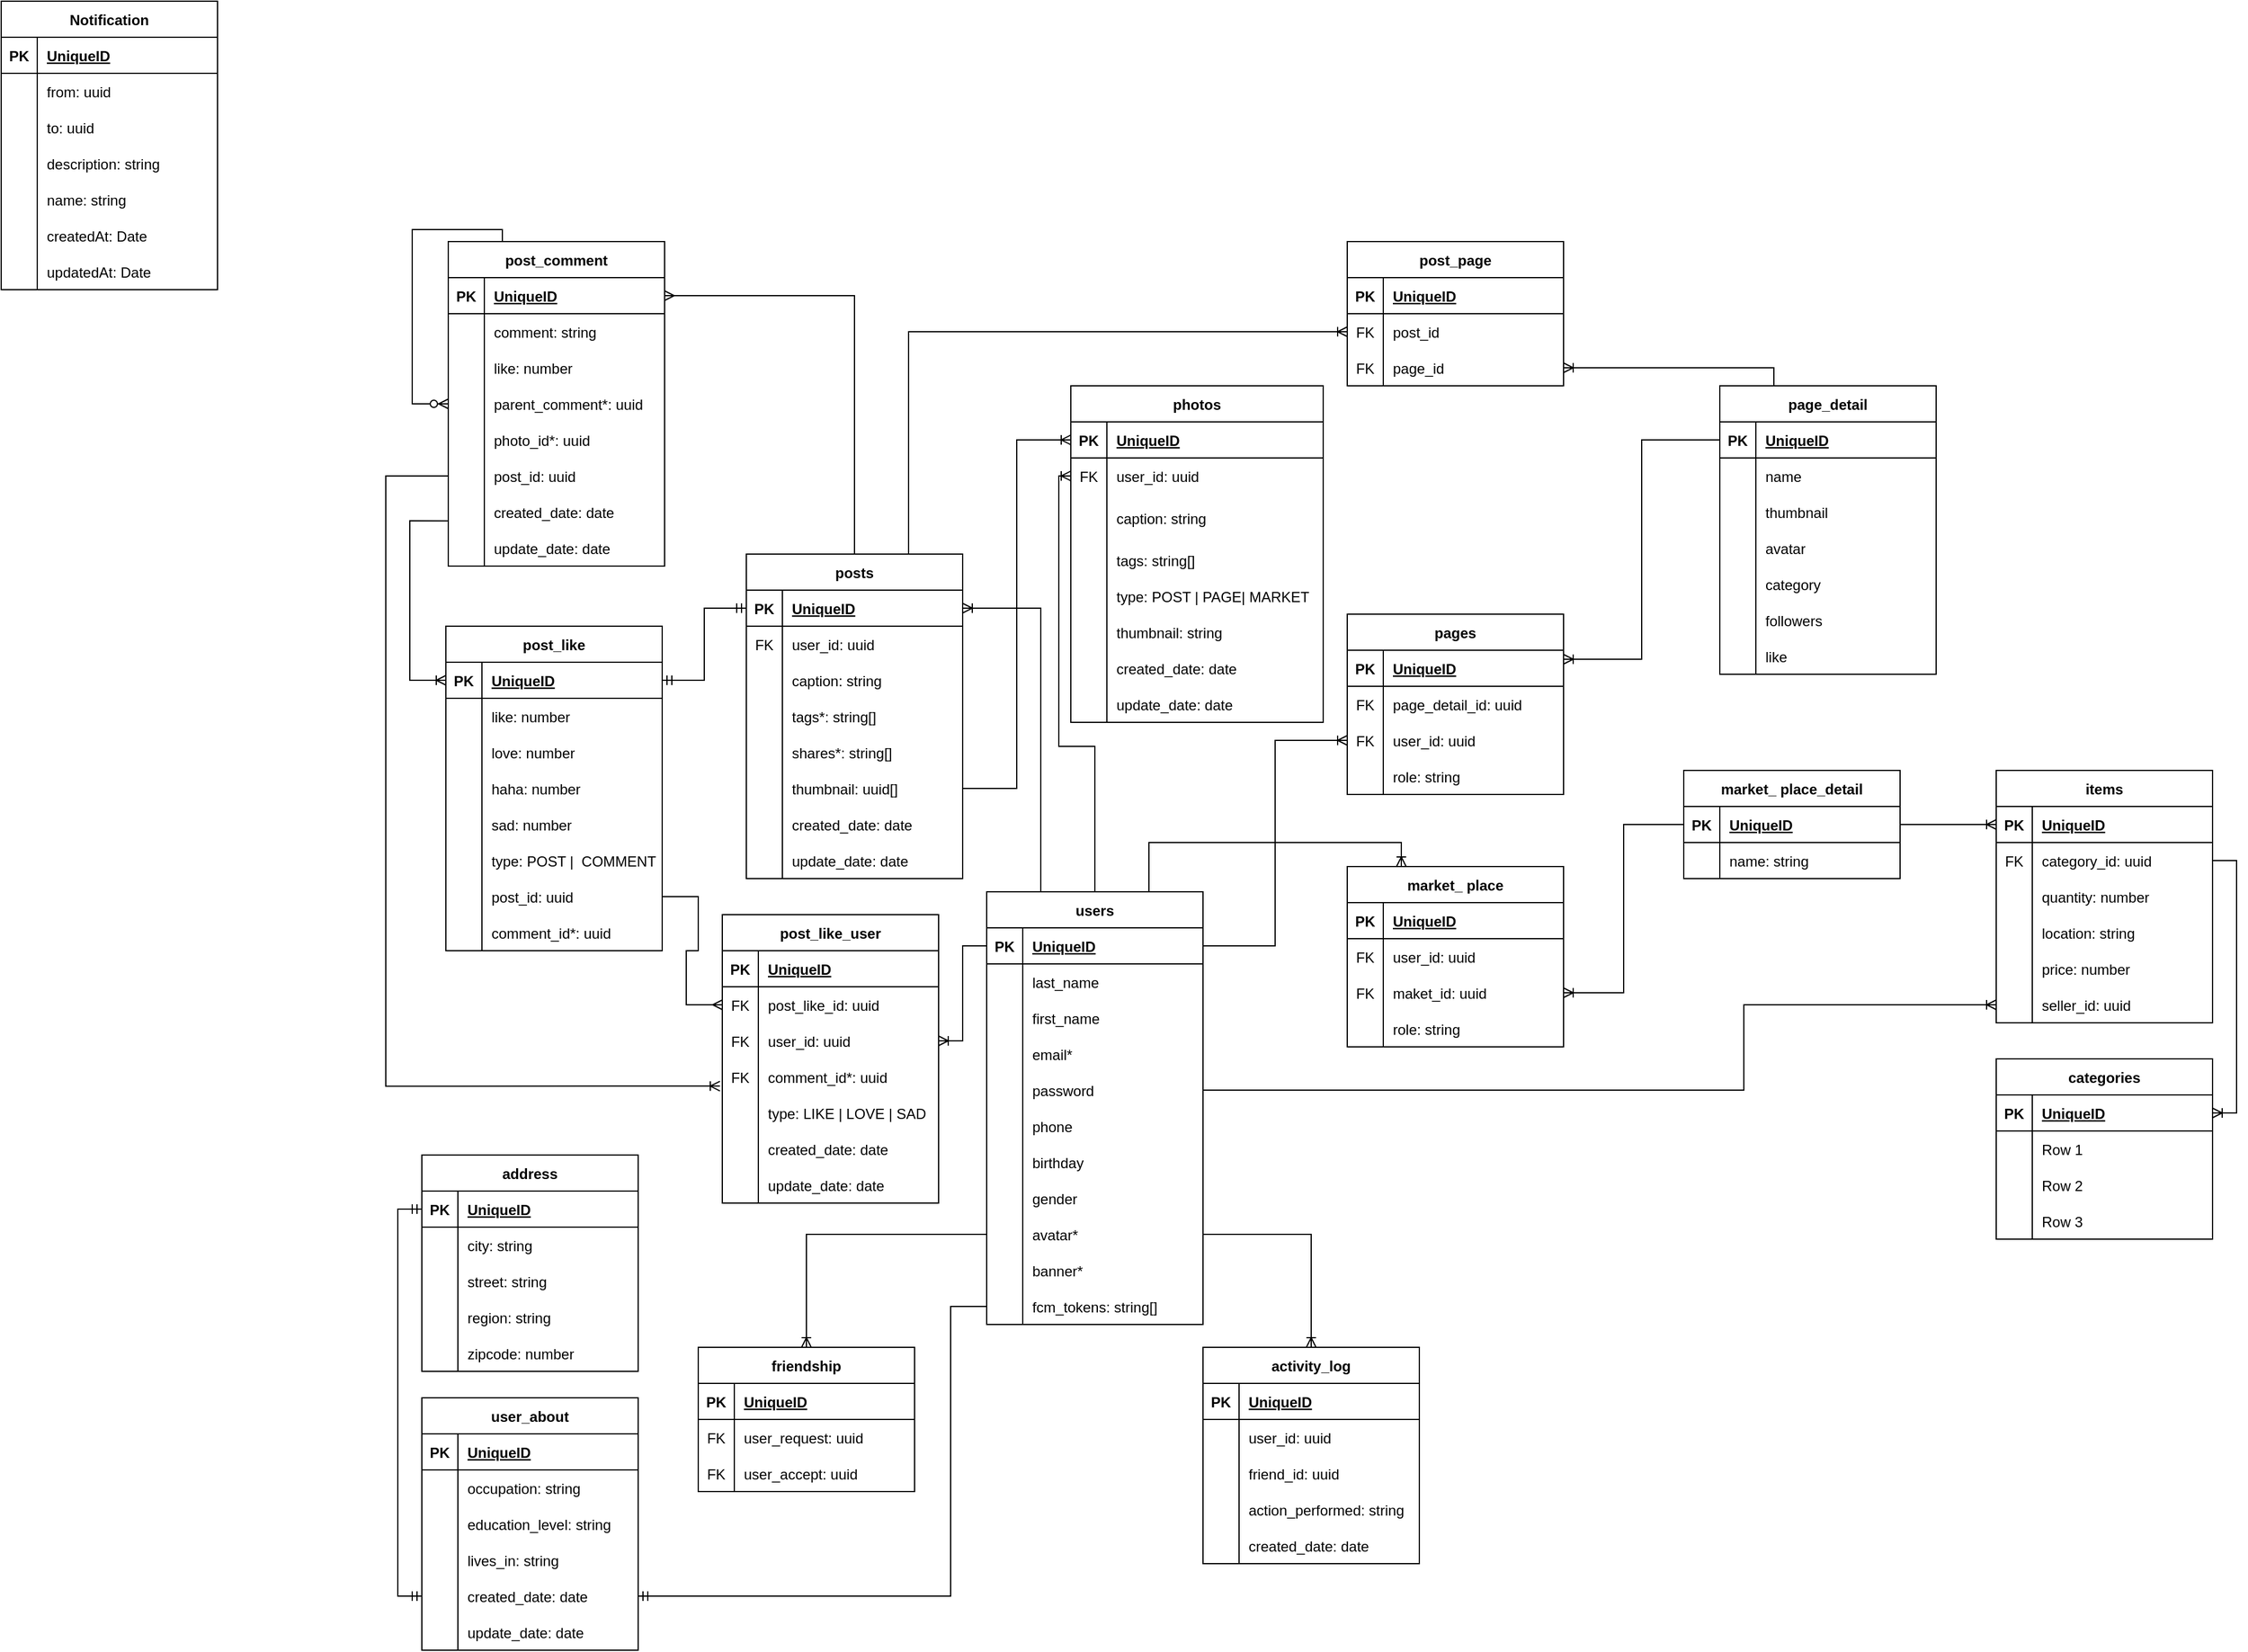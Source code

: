 <mxfile version="21.0.1" type="device"><diagram name="Page-1" id="Vz-Pskoae4e45sVeTHOh"><mxGraphModel dx="1639" dy="1571" grid="1" gridSize="10" guides="1" tooltips="1" connect="1" arrows="1" fold="1" page="1" pageScale="1" pageWidth="850" pageHeight="1100" math="0" shadow="0"><root><mxCell id="0"/><mxCell id="1" parent="0"/><mxCell id="uvC9alr37WVkrbk3zK_1-148" value="users" style="shape=table;startSize=30;container=1;collapsible=1;childLayout=tableLayout;fixedRows=1;rowLines=0;fontStyle=1;align=center;resizeLast=1;" parent="1" vertex="1"><mxGeometry x="460" y="501" width="180" height="360" as="geometry"/></mxCell><mxCell id="uvC9alr37WVkrbk3zK_1-149" value="" style="shape=tableRow;horizontal=0;startSize=0;swimlaneHead=0;swimlaneBody=0;fillColor=none;collapsible=0;dropTarget=0;points=[[0,0.5],[1,0.5]];portConstraint=eastwest;top=0;left=0;right=0;bottom=1;" parent="uvC9alr37WVkrbk3zK_1-148" vertex="1"><mxGeometry y="30" width="180" height="30" as="geometry"/></mxCell><mxCell id="uvC9alr37WVkrbk3zK_1-150" value="PK" style="shape=partialRectangle;connectable=0;fillColor=none;top=0;left=0;bottom=0;right=0;fontStyle=1;overflow=hidden;" parent="uvC9alr37WVkrbk3zK_1-149" vertex="1"><mxGeometry width="30" height="30" as="geometry"><mxRectangle width="30" height="30" as="alternateBounds"/></mxGeometry></mxCell><mxCell id="uvC9alr37WVkrbk3zK_1-151" value="UniqueID" style="shape=partialRectangle;connectable=0;fillColor=none;top=0;left=0;bottom=0;right=0;align=left;spacingLeft=6;fontStyle=5;overflow=hidden;" parent="uvC9alr37WVkrbk3zK_1-149" vertex="1"><mxGeometry x="30" width="150" height="30" as="geometry"><mxRectangle width="150" height="30" as="alternateBounds"/></mxGeometry></mxCell><mxCell id="uvC9alr37WVkrbk3zK_1-152" value="" style="shape=tableRow;horizontal=0;startSize=0;swimlaneHead=0;swimlaneBody=0;fillColor=none;collapsible=0;dropTarget=0;points=[[0,0.5],[1,0.5]];portConstraint=eastwest;top=0;left=0;right=0;bottom=0;" parent="uvC9alr37WVkrbk3zK_1-148" vertex="1"><mxGeometry y="60" width="180" height="30" as="geometry"/></mxCell><mxCell id="uvC9alr37WVkrbk3zK_1-153" value="" style="shape=partialRectangle;connectable=0;fillColor=none;top=0;left=0;bottom=0;right=0;editable=1;overflow=hidden;" parent="uvC9alr37WVkrbk3zK_1-152" vertex="1"><mxGeometry width="30" height="30" as="geometry"><mxRectangle width="30" height="30" as="alternateBounds"/></mxGeometry></mxCell><mxCell id="uvC9alr37WVkrbk3zK_1-154" value="last_name" style="shape=partialRectangle;connectable=0;fillColor=none;top=0;left=0;bottom=0;right=0;align=left;spacingLeft=6;overflow=hidden;" parent="uvC9alr37WVkrbk3zK_1-152" vertex="1"><mxGeometry x="30" width="150" height="30" as="geometry"><mxRectangle width="150" height="30" as="alternateBounds"/></mxGeometry></mxCell><mxCell id="uvC9alr37WVkrbk3zK_1-155" value="" style="shape=tableRow;horizontal=0;startSize=0;swimlaneHead=0;swimlaneBody=0;fillColor=none;collapsible=0;dropTarget=0;points=[[0,0.5],[1,0.5]];portConstraint=eastwest;top=0;left=0;right=0;bottom=0;" parent="uvC9alr37WVkrbk3zK_1-148" vertex="1"><mxGeometry y="90" width="180" height="30" as="geometry"/></mxCell><mxCell id="uvC9alr37WVkrbk3zK_1-156" value="" style="shape=partialRectangle;connectable=0;fillColor=none;top=0;left=0;bottom=0;right=0;editable=1;overflow=hidden;" parent="uvC9alr37WVkrbk3zK_1-155" vertex="1"><mxGeometry width="30" height="30" as="geometry"><mxRectangle width="30" height="30" as="alternateBounds"/></mxGeometry></mxCell><mxCell id="uvC9alr37WVkrbk3zK_1-157" value="first_name" style="shape=partialRectangle;connectable=0;fillColor=none;top=0;left=0;bottom=0;right=0;align=left;spacingLeft=6;overflow=hidden;" parent="uvC9alr37WVkrbk3zK_1-155" vertex="1"><mxGeometry x="30" width="150" height="30" as="geometry"><mxRectangle width="150" height="30" as="alternateBounds"/></mxGeometry></mxCell><mxCell id="uvC9alr37WVkrbk3zK_1-158" value="" style="shape=tableRow;horizontal=0;startSize=0;swimlaneHead=0;swimlaneBody=0;fillColor=none;collapsible=0;dropTarget=0;points=[[0,0.5],[1,0.5]];portConstraint=eastwest;top=0;left=0;right=0;bottom=0;" parent="uvC9alr37WVkrbk3zK_1-148" vertex="1"><mxGeometry y="120" width="180" height="30" as="geometry"/></mxCell><mxCell id="uvC9alr37WVkrbk3zK_1-159" value="" style="shape=partialRectangle;connectable=0;fillColor=none;top=0;left=0;bottom=0;right=0;editable=1;overflow=hidden;" parent="uvC9alr37WVkrbk3zK_1-158" vertex="1"><mxGeometry width="30" height="30" as="geometry"><mxRectangle width="30" height="30" as="alternateBounds"/></mxGeometry></mxCell><mxCell id="uvC9alr37WVkrbk3zK_1-160" value="email*" style="shape=partialRectangle;connectable=0;fillColor=none;top=0;left=0;bottom=0;right=0;align=left;spacingLeft=6;overflow=hidden;" parent="uvC9alr37WVkrbk3zK_1-158" vertex="1"><mxGeometry x="30" width="150" height="30" as="geometry"><mxRectangle width="150" height="30" as="alternateBounds"/></mxGeometry></mxCell><mxCell id="uvC9alr37WVkrbk3zK_1-161" value="" style="shape=tableRow;horizontal=0;startSize=0;swimlaneHead=0;swimlaneBody=0;fillColor=none;collapsible=0;dropTarget=0;points=[[0,0.5],[1,0.5]];portConstraint=eastwest;top=0;left=0;right=0;bottom=0;" parent="uvC9alr37WVkrbk3zK_1-148" vertex="1"><mxGeometry y="150" width="180" height="30" as="geometry"/></mxCell><mxCell id="uvC9alr37WVkrbk3zK_1-162" value="" style="shape=partialRectangle;connectable=0;fillColor=none;top=0;left=0;bottom=0;right=0;editable=1;overflow=hidden;" parent="uvC9alr37WVkrbk3zK_1-161" vertex="1"><mxGeometry width="30" height="30" as="geometry"><mxRectangle width="30" height="30" as="alternateBounds"/></mxGeometry></mxCell><mxCell id="uvC9alr37WVkrbk3zK_1-163" value="password" style="shape=partialRectangle;connectable=0;fillColor=none;top=0;left=0;bottom=0;right=0;align=left;spacingLeft=6;overflow=hidden;" parent="uvC9alr37WVkrbk3zK_1-161" vertex="1"><mxGeometry x="30" width="150" height="30" as="geometry"><mxRectangle width="150" height="30" as="alternateBounds"/></mxGeometry></mxCell><mxCell id="uvC9alr37WVkrbk3zK_1-164" value="" style="shape=tableRow;horizontal=0;startSize=0;swimlaneHead=0;swimlaneBody=0;fillColor=none;collapsible=0;dropTarget=0;points=[[0,0.5],[1,0.5]];portConstraint=eastwest;top=0;left=0;right=0;bottom=0;" parent="uvC9alr37WVkrbk3zK_1-148" vertex="1"><mxGeometry y="180" width="180" height="30" as="geometry"/></mxCell><mxCell id="uvC9alr37WVkrbk3zK_1-165" value="" style="shape=partialRectangle;connectable=0;fillColor=none;top=0;left=0;bottom=0;right=0;editable=1;overflow=hidden;" parent="uvC9alr37WVkrbk3zK_1-164" vertex="1"><mxGeometry width="30" height="30" as="geometry"><mxRectangle width="30" height="30" as="alternateBounds"/></mxGeometry></mxCell><mxCell id="uvC9alr37WVkrbk3zK_1-166" value="phone" style="shape=partialRectangle;connectable=0;fillColor=none;top=0;left=0;bottom=0;right=0;align=left;spacingLeft=6;overflow=hidden;" parent="uvC9alr37WVkrbk3zK_1-164" vertex="1"><mxGeometry x="30" width="150" height="30" as="geometry"><mxRectangle width="150" height="30" as="alternateBounds"/></mxGeometry></mxCell><mxCell id="uvC9alr37WVkrbk3zK_1-167" value="" style="shape=tableRow;horizontal=0;startSize=0;swimlaneHead=0;swimlaneBody=0;fillColor=none;collapsible=0;dropTarget=0;points=[[0,0.5],[1,0.5]];portConstraint=eastwest;top=0;left=0;right=0;bottom=0;" parent="uvC9alr37WVkrbk3zK_1-148" vertex="1"><mxGeometry y="210" width="180" height="30" as="geometry"/></mxCell><mxCell id="uvC9alr37WVkrbk3zK_1-168" value="" style="shape=partialRectangle;connectable=0;fillColor=none;top=0;left=0;bottom=0;right=0;editable=1;overflow=hidden;" parent="uvC9alr37WVkrbk3zK_1-167" vertex="1"><mxGeometry width="30" height="30" as="geometry"><mxRectangle width="30" height="30" as="alternateBounds"/></mxGeometry></mxCell><mxCell id="uvC9alr37WVkrbk3zK_1-169" value="birthday" style="shape=partialRectangle;connectable=0;fillColor=none;top=0;left=0;bottom=0;right=0;align=left;spacingLeft=6;overflow=hidden;" parent="uvC9alr37WVkrbk3zK_1-167" vertex="1"><mxGeometry x="30" width="150" height="30" as="geometry"><mxRectangle width="150" height="30" as="alternateBounds"/></mxGeometry></mxCell><mxCell id="uvC9alr37WVkrbk3zK_1-170" value="" style="shape=tableRow;horizontal=0;startSize=0;swimlaneHead=0;swimlaneBody=0;fillColor=none;collapsible=0;dropTarget=0;points=[[0,0.5],[1,0.5]];portConstraint=eastwest;top=0;left=0;right=0;bottom=0;" parent="uvC9alr37WVkrbk3zK_1-148" vertex="1"><mxGeometry y="240" width="180" height="30" as="geometry"/></mxCell><mxCell id="uvC9alr37WVkrbk3zK_1-171" value="" style="shape=partialRectangle;connectable=0;fillColor=none;top=0;left=0;bottom=0;right=0;editable=1;overflow=hidden;" parent="uvC9alr37WVkrbk3zK_1-170" vertex="1"><mxGeometry width="30" height="30" as="geometry"><mxRectangle width="30" height="30" as="alternateBounds"/></mxGeometry></mxCell><mxCell id="uvC9alr37WVkrbk3zK_1-172" value="gender" style="shape=partialRectangle;connectable=0;fillColor=none;top=0;left=0;bottom=0;right=0;align=left;spacingLeft=6;overflow=hidden;" parent="uvC9alr37WVkrbk3zK_1-170" vertex="1"><mxGeometry x="30" width="150" height="30" as="geometry"><mxRectangle width="150" height="30" as="alternateBounds"/></mxGeometry></mxCell><mxCell id="s-w2H1VwweVaLXyvd3O2-130" value="" style="shape=tableRow;horizontal=0;startSize=0;swimlaneHead=0;swimlaneBody=0;fillColor=none;collapsible=0;dropTarget=0;points=[[0,0.5],[1,0.5]];portConstraint=eastwest;top=0;left=0;right=0;bottom=0;" parent="uvC9alr37WVkrbk3zK_1-148" vertex="1"><mxGeometry y="270" width="180" height="30" as="geometry"/></mxCell><mxCell id="s-w2H1VwweVaLXyvd3O2-131" value="" style="shape=partialRectangle;connectable=0;fillColor=none;top=0;left=0;bottom=0;right=0;editable=1;overflow=hidden;" parent="s-w2H1VwweVaLXyvd3O2-130" vertex="1"><mxGeometry width="30" height="30" as="geometry"><mxRectangle width="30" height="30" as="alternateBounds"/></mxGeometry></mxCell><mxCell id="s-w2H1VwweVaLXyvd3O2-132" value="avatar*" style="shape=partialRectangle;connectable=0;fillColor=none;top=0;left=0;bottom=0;right=0;align=left;spacingLeft=6;overflow=hidden;" parent="s-w2H1VwweVaLXyvd3O2-130" vertex="1"><mxGeometry x="30" width="150" height="30" as="geometry"><mxRectangle width="150" height="30" as="alternateBounds"/></mxGeometry></mxCell><mxCell id="s-w2H1VwweVaLXyvd3O2-133" value="" style="shape=tableRow;horizontal=0;startSize=0;swimlaneHead=0;swimlaneBody=0;fillColor=none;collapsible=0;dropTarget=0;points=[[0,0.5],[1,0.5]];portConstraint=eastwest;top=0;left=0;right=0;bottom=0;" parent="uvC9alr37WVkrbk3zK_1-148" vertex="1"><mxGeometry y="300" width="180" height="30" as="geometry"/></mxCell><mxCell id="s-w2H1VwweVaLXyvd3O2-134" value="" style="shape=partialRectangle;connectable=0;fillColor=none;top=0;left=0;bottom=0;right=0;editable=1;overflow=hidden;" parent="s-w2H1VwweVaLXyvd3O2-133" vertex="1"><mxGeometry width="30" height="30" as="geometry"><mxRectangle width="30" height="30" as="alternateBounds"/></mxGeometry></mxCell><mxCell id="s-w2H1VwweVaLXyvd3O2-135" value="banner*" style="shape=partialRectangle;connectable=0;fillColor=none;top=0;left=0;bottom=0;right=0;align=left;spacingLeft=6;overflow=hidden;" parent="s-w2H1VwweVaLXyvd3O2-133" vertex="1"><mxGeometry x="30" width="150" height="30" as="geometry"><mxRectangle width="150" height="30" as="alternateBounds"/></mxGeometry></mxCell><mxCell id="IG5fjBQoIz0vGFbVlM-B-61" value="" style="shape=tableRow;horizontal=0;startSize=0;swimlaneHead=0;swimlaneBody=0;fillColor=none;collapsible=0;dropTarget=0;points=[[0,0.5],[1,0.5]];portConstraint=eastwest;top=0;left=0;right=0;bottom=0;" parent="uvC9alr37WVkrbk3zK_1-148" vertex="1"><mxGeometry y="330" width="180" height="30" as="geometry"/></mxCell><mxCell id="IG5fjBQoIz0vGFbVlM-B-62" value="" style="shape=partialRectangle;connectable=0;fillColor=none;top=0;left=0;bottom=0;right=0;editable=1;overflow=hidden;" parent="IG5fjBQoIz0vGFbVlM-B-61" vertex="1"><mxGeometry width="30" height="30" as="geometry"><mxRectangle width="30" height="30" as="alternateBounds"/></mxGeometry></mxCell><mxCell id="IG5fjBQoIz0vGFbVlM-B-63" value="fcm_tokens: string[]" style="shape=partialRectangle;connectable=0;fillColor=none;top=0;left=0;bottom=0;right=0;align=left;spacingLeft=6;overflow=hidden;" parent="IG5fjBQoIz0vGFbVlM-B-61" vertex="1"><mxGeometry x="30" width="150" height="30" as="geometry"><mxRectangle width="150" height="30" as="alternateBounds"/></mxGeometry></mxCell><mxCell id="uvC9alr37WVkrbk3zK_1-173" value="friendship" style="shape=table;startSize=30;container=1;collapsible=1;childLayout=tableLayout;fixedRows=1;rowLines=0;fontStyle=1;align=center;resizeLast=1;" parent="1" vertex="1"><mxGeometry x="220" y="880" width="180" height="120" as="geometry"/></mxCell><mxCell id="uvC9alr37WVkrbk3zK_1-174" value="" style="shape=tableRow;horizontal=0;startSize=0;swimlaneHead=0;swimlaneBody=0;fillColor=none;collapsible=0;dropTarget=0;points=[[0,0.5],[1,0.5]];portConstraint=eastwest;top=0;left=0;right=0;bottom=1;" parent="uvC9alr37WVkrbk3zK_1-173" vertex="1"><mxGeometry y="30" width="180" height="30" as="geometry"/></mxCell><mxCell id="uvC9alr37WVkrbk3zK_1-175" value="PK" style="shape=partialRectangle;connectable=0;fillColor=none;top=0;left=0;bottom=0;right=0;fontStyle=1;overflow=hidden;" parent="uvC9alr37WVkrbk3zK_1-174" vertex="1"><mxGeometry width="30" height="30" as="geometry"><mxRectangle width="30" height="30" as="alternateBounds"/></mxGeometry></mxCell><mxCell id="uvC9alr37WVkrbk3zK_1-176" value="UniqueID" style="shape=partialRectangle;connectable=0;fillColor=none;top=0;left=0;bottom=0;right=0;align=left;spacingLeft=6;fontStyle=5;overflow=hidden;" parent="uvC9alr37WVkrbk3zK_1-174" vertex="1"><mxGeometry x="30" width="150" height="30" as="geometry"><mxRectangle width="150" height="30" as="alternateBounds"/></mxGeometry></mxCell><mxCell id="uvC9alr37WVkrbk3zK_1-177" value="" style="shape=tableRow;horizontal=0;startSize=0;swimlaneHead=0;swimlaneBody=0;fillColor=none;collapsible=0;dropTarget=0;points=[[0,0.5],[1,0.5]];portConstraint=eastwest;top=0;left=0;right=0;bottom=0;" parent="uvC9alr37WVkrbk3zK_1-173" vertex="1"><mxGeometry y="60" width="180" height="30" as="geometry"/></mxCell><mxCell id="uvC9alr37WVkrbk3zK_1-178" value="FK" style="shape=partialRectangle;connectable=0;fillColor=none;top=0;left=0;bottom=0;right=0;editable=1;overflow=hidden;" parent="uvC9alr37WVkrbk3zK_1-177" vertex="1"><mxGeometry width="30" height="30" as="geometry"><mxRectangle width="30" height="30" as="alternateBounds"/></mxGeometry></mxCell><mxCell id="uvC9alr37WVkrbk3zK_1-179" value="user_request: uuid" style="shape=partialRectangle;connectable=0;fillColor=none;top=0;left=0;bottom=0;right=0;align=left;spacingLeft=6;overflow=hidden;" parent="uvC9alr37WVkrbk3zK_1-177" vertex="1"><mxGeometry x="30" width="150" height="30" as="geometry"><mxRectangle width="150" height="30" as="alternateBounds"/></mxGeometry></mxCell><mxCell id="uvC9alr37WVkrbk3zK_1-180" value="" style="shape=tableRow;horizontal=0;startSize=0;swimlaneHead=0;swimlaneBody=0;fillColor=none;collapsible=0;dropTarget=0;points=[[0,0.5],[1,0.5]];portConstraint=eastwest;top=0;left=0;right=0;bottom=0;" parent="uvC9alr37WVkrbk3zK_1-173" vertex="1"><mxGeometry y="90" width="180" height="30" as="geometry"/></mxCell><mxCell id="uvC9alr37WVkrbk3zK_1-181" value="FK" style="shape=partialRectangle;connectable=0;fillColor=none;top=0;left=0;bottom=0;right=0;editable=1;overflow=hidden;" parent="uvC9alr37WVkrbk3zK_1-180" vertex="1"><mxGeometry width="30" height="30" as="geometry"><mxRectangle width="30" height="30" as="alternateBounds"/></mxGeometry></mxCell><mxCell id="uvC9alr37WVkrbk3zK_1-182" value="user_accept: uuid" style="shape=partialRectangle;connectable=0;fillColor=none;top=0;left=0;bottom=0;right=0;align=left;spacingLeft=6;overflow=hidden;" parent="uvC9alr37WVkrbk3zK_1-180" vertex="1"><mxGeometry x="30" width="150" height="30" as="geometry"><mxRectangle width="150" height="30" as="alternateBounds"/></mxGeometry></mxCell><mxCell id="uvC9alr37WVkrbk3zK_1-183" value="photos" style="shape=table;startSize=30;container=1;collapsible=1;childLayout=tableLayout;fixedRows=1;rowLines=0;fontStyle=1;align=center;resizeLast=1;" parent="1" vertex="1"><mxGeometry x="530" y="80" width="210.0" height="280" as="geometry"/></mxCell><mxCell id="uvC9alr37WVkrbk3zK_1-184" value="" style="shape=tableRow;horizontal=0;startSize=0;swimlaneHead=0;swimlaneBody=0;fillColor=none;collapsible=0;dropTarget=0;points=[[0,0.5],[1,0.5]];portConstraint=eastwest;top=0;left=0;right=0;bottom=1;" parent="uvC9alr37WVkrbk3zK_1-183" vertex="1"><mxGeometry y="30" width="210.0" height="30" as="geometry"/></mxCell><mxCell id="uvC9alr37WVkrbk3zK_1-185" value="PK" style="shape=partialRectangle;connectable=0;fillColor=none;top=0;left=0;bottom=0;right=0;fontStyle=1;overflow=hidden;" parent="uvC9alr37WVkrbk3zK_1-184" vertex="1"><mxGeometry width="30" height="30" as="geometry"><mxRectangle width="30" height="30" as="alternateBounds"/></mxGeometry></mxCell><mxCell id="uvC9alr37WVkrbk3zK_1-186" value="UniqueID" style="shape=partialRectangle;connectable=0;fillColor=none;top=0;left=0;bottom=0;right=0;align=left;spacingLeft=6;fontStyle=5;overflow=hidden;" parent="uvC9alr37WVkrbk3zK_1-184" vertex="1"><mxGeometry x="30" width="180.0" height="30" as="geometry"><mxRectangle width="180.0" height="30" as="alternateBounds"/></mxGeometry></mxCell><mxCell id="uvC9alr37WVkrbk3zK_1-187" value="" style="shape=tableRow;horizontal=0;startSize=0;swimlaneHead=0;swimlaneBody=0;fillColor=none;collapsible=0;dropTarget=0;points=[[0,0.5],[1,0.5]];portConstraint=eastwest;top=0;left=0;right=0;bottom=0;" parent="uvC9alr37WVkrbk3zK_1-183" vertex="1"><mxGeometry y="60" width="210.0" height="30" as="geometry"/></mxCell><mxCell id="uvC9alr37WVkrbk3zK_1-188" value="FK" style="shape=partialRectangle;connectable=0;fillColor=none;top=0;left=0;bottom=0;right=0;editable=1;overflow=hidden;" parent="uvC9alr37WVkrbk3zK_1-187" vertex="1"><mxGeometry width="30" height="30" as="geometry"><mxRectangle width="30" height="30" as="alternateBounds"/></mxGeometry></mxCell><mxCell id="uvC9alr37WVkrbk3zK_1-189" value="user_id: uuid" style="shape=partialRectangle;connectable=0;fillColor=none;top=0;left=0;bottom=0;right=0;align=left;spacingLeft=6;overflow=hidden;" parent="uvC9alr37WVkrbk3zK_1-187" vertex="1"><mxGeometry x="30" width="180.0" height="30" as="geometry"><mxRectangle width="180.0" height="30" as="alternateBounds"/></mxGeometry></mxCell><mxCell id="uvC9alr37WVkrbk3zK_1-190" value="" style="shape=tableRow;horizontal=0;startSize=0;swimlaneHead=0;swimlaneBody=0;fillColor=none;collapsible=0;dropTarget=0;points=[[0,0.5],[1,0.5]];portConstraint=eastwest;top=0;left=0;right=0;bottom=0;" parent="uvC9alr37WVkrbk3zK_1-183" vertex="1"><mxGeometry y="90" width="210.0" height="40" as="geometry"/></mxCell><mxCell id="uvC9alr37WVkrbk3zK_1-191" value="" style="shape=partialRectangle;connectable=0;fillColor=none;top=0;left=0;bottom=0;right=0;editable=1;overflow=hidden;" parent="uvC9alr37WVkrbk3zK_1-190" vertex="1"><mxGeometry width="30" height="40" as="geometry"><mxRectangle width="30" height="40" as="alternateBounds"/></mxGeometry></mxCell><mxCell id="uvC9alr37WVkrbk3zK_1-192" value="caption: string" style="shape=partialRectangle;connectable=0;fillColor=none;top=0;left=0;bottom=0;right=0;align=left;spacingLeft=6;overflow=hidden;" parent="uvC9alr37WVkrbk3zK_1-190" vertex="1"><mxGeometry x="30" width="180.0" height="40" as="geometry"><mxRectangle width="180.0" height="40" as="alternateBounds"/></mxGeometry></mxCell><mxCell id="uvC9alr37WVkrbk3zK_1-193" value="" style="shape=tableRow;horizontal=0;startSize=0;swimlaneHead=0;swimlaneBody=0;fillColor=none;collapsible=0;dropTarget=0;points=[[0,0.5],[1,0.5]];portConstraint=eastwest;top=0;left=0;right=0;bottom=0;" parent="uvC9alr37WVkrbk3zK_1-183" vertex="1"><mxGeometry y="130" width="210.0" height="30" as="geometry"/></mxCell><mxCell id="uvC9alr37WVkrbk3zK_1-194" value="" style="shape=partialRectangle;connectable=0;fillColor=none;top=0;left=0;bottom=0;right=0;editable=1;overflow=hidden;" parent="uvC9alr37WVkrbk3zK_1-193" vertex="1"><mxGeometry width="30" height="30" as="geometry"><mxRectangle width="30" height="30" as="alternateBounds"/></mxGeometry></mxCell><mxCell id="uvC9alr37WVkrbk3zK_1-195" value="tags: string[]" style="shape=partialRectangle;connectable=0;fillColor=none;top=0;left=0;bottom=0;right=0;align=left;spacingLeft=6;overflow=hidden;" parent="uvC9alr37WVkrbk3zK_1-193" vertex="1"><mxGeometry x="30" width="180.0" height="30" as="geometry"><mxRectangle width="180.0" height="30" as="alternateBounds"/></mxGeometry></mxCell><mxCell id="s-w2H1VwweVaLXyvd3O2-136" value="" style="shape=tableRow;horizontal=0;startSize=0;swimlaneHead=0;swimlaneBody=0;fillColor=none;collapsible=0;dropTarget=0;points=[[0,0.5],[1,0.5]];portConstraint=eastwest;top=0;left=0;right=0;bottom=0;" parent="uvC9alr37WVkrbk3zK_1-183" vertex="1"><mxGeometry y="160" width="210.0" height="30" as="geometry"/></mxCell><mxCell id="s-w2H1VwweVaLXyvd3O2-137" value="" style="shape=partialRectangle;connectable=0;fillColor=none;top=0;left=0;bottom=0;right=0;editable=1;overflow=hidden;" parent="s-w2H1VwweVaLXyvd3O2-136" vertex="1"><mxGeometry width="30" height="30" as="geometry"><mxRectangle width="30" height="30" as="alternateBounds"/></mxGeometry></mxCell><mxCell id="s-w2H1VwweVaLXyvd3O2-138" value="type: POST | PAGE| MARKET" style="shape=partialRectangle;connectable=0;fillColor=none;top=0;left=0;bottom=0;right=0;align=left;spacingLeft=6;overflow=hidden;" parent="s-w2H1VwweVaLXyvd3O2-136" vertex="1"><mxGeometry x="30" width="180.0" height="30" as="geometry"><mxRectangle width="180.0" height="30" as="alternateBounds"/></mxGeometry></mxCell><mxCell id="IG5fjBQoIz0vGFbVlM-B-54" value="" style="shape=tableRow;horizontal=0;startSize=0;swimlaneHead=0;swimlaneBody=0;fillColor=none;collapsible=0;dropTarget=0;points=[[0,0.5],[1,0.5]];portConstraint=eastwest;top=0;left=0;right=0;bottom=0;" parent="uvC9alr37WVkrbk3zK_1-183" vertex="1"><mxGeometry y="190" width="210.0" height="30" as="geometry"/></mxCell><mxCell id="IG5fjBQoIz0vGFbVlM-B-55" value="" style="shape=partialRectangle;connectable=0;fillColor=none;top=0;left=0;bottom=0;right=0;editable=1;overflow=hidden;" parent="IG5fjBQoIz0vGFbVlM-B-54" vertex="1"><mxGeometry width="30" height="30" as="geometry"><mxRectangle width="30" height="30" as="alternateBounds"/></mxGeometry></mxCell><mxCell id="IG5fjBQoIz0vGFbVlM-B-56" value="thumbnail: string" style="shape=partialRectangle;connectable=0;fillColor=none;top=0;left=0;bottom=0;right=0;align=left;spacingLeft=6;overflow=hidden;" parent="IG5fjBQoIz0vGFbVlM-B-54" vertex="1"><mxGeometry x="30" width="180.0" height="30" as="geometry"><mxRectangle width="180.0" height="30" as="alternateBounds"/></mxGeometry></mxCell><mxCell id="uvC9alr37WVkrbk3zK_1-196" value="" style="shape=tableRow;horizontal=0;startSize=0;swimlaneHead=0;swimlaneBody=0;fillColor=none;collapsible=0;dropTarget=0;points=[[0,0.5],[1,0.5]];portConstraint=eastwest;top=0;left=0;right=0;bottom=0;" parent="uvC9alr37WVkrbk3zK_1-183" vertex="1"><mxGeometry y="220" width="210.0" height="30" as="geometry"/></mxCell><mxCell id="uvC9alr37WVkrbk3zK_1-197" value="" style="shape=partialRectangle;connectable=0;fillColor=none;top=0;left=0;bottom=0;right=0;editable=1;overflow=hidden;" parent="uvC9alr37WVkrbk3zK_1-196" vertex="1"><mxGeometry width="30" height="30" as="geometry"><mxRectangle width="30" height="30" as="alternateBounds"/></mxGeometry></mxCell><mxCell id="uvC9alr37WVkrbk3zK_1-198" value="created_date: date" style="shape=partialRectangle;connectable=0;fillColor=none;top=0;left=0;bottom=0;right=0;align=left;spacingLeft=6;overflow=hidden;" parent="uvC9alr37WVkrbk3zK_1-196" vertex="1"><mxGeometry x="30" width="180.0" height="30" as="geometry"><mxRectangle width="180.0" height="30" as="alternateBounds"/></mxGeometry></mxCell><mxCell id="uvC9alr37WVkrbk3zK_1-199" value="" style="shape=tableRow;horizontal=0;startSize=0;swimlaneHead=0;swimlaneBody=0;fillColor=none;collapsible=0;dropTarget=0;points=[[0,0.5],[1,0.5]];portConstraint=eastwest;top=0;left=0;right=0;bottom=0;" parent="uvC9alr37WVkrbk3zK_1-183" vertex="1"><mxGeometry y="250" width="210.0" height="30" as="geometry"/></mxCell><mxCell id="uvC9alr37WVkrbk3zK_1-200" value="" style="shape=partialRectangle;connectable=0;fillColor=none;top=0;left=0;bottom=0;right=0;editable=1;overflow=hidden;" parent="uvC9alr37WVkrbk3zK_1-199" vertex="1"><mxGeometry width="30" height="30" as="geometry"><mxRectangle width="30" height="30" as="alternateBounds"/></mxGeometry></mxCell><mxCell id="uvC9alr37WVkrbk3zK_1-201" value="update_date: date" style="shape=partialRectangle;connectable=0;fillColor=none;top=0;left=0;bottom=0;right=0;align=left;spacingLeft=6;overflow=hidden;" parent="uvC9alr37WVkrbk3zK_1-199" vertex="1"><mxGeometry x="30" width="180.0" height="30" as="geometry"><mxRectangle width="180.0" height="30" as="alternateBounds"/></mxGeometry></mxCell><mxCell id="uvC9alr37WVkrbk3zK_1-202" value="posts" style="shape=table;startSize=30;container=1;collapsible=1;childLayout=tableLayout;fixedRows=1;rowLines=0;fontStyle=1;align=center;resizeLast=1;" parent="1" vertex="1"><mxGeometry x="260" y="220" width="180" height="270" as="geometry"/></mxCell><mxCell id="uvC9alr37WVkrbk3zK_1-203" value="" style="shape=tableRow;horizontal=0;startSize=0;swimlaneHead=0;swimlaneBody=0;fillColor=none;collapsible=0;dropTarget=0;points=[[0,0.5],[1,0.5]];portConstraint=eastwest;top=0;left=0;right=0;bottom=1;" parent="uvC9alr37WVkrbk3zK_1-202" vertex="1"><mxGeometry y="30" width="180" height="30" as="geometry"/></mxCell><mxCell id="uvC9alr37WVkrbk3zK_1-204" value="PK" style="shape=partialRectangle;connectable=0;fillColor=none;top=0;left=0;bottom=0;right=0;fontStyle=1;overflow=hidden;" parent="uvC9alr37WVkrbk3zK_1-203" vertex="1"><mxGeometry width="30" height="30" as="geometry"><mxRectangle width="30" height="30" as="alternateBounds"/></mxGeometry></mxCell><mxCell id="uvC9alr37WVkrbk3zK_1-205" value="UniqueID" style="shape=partialRectangle;connectable=0;fillColor=none;top=0;left=0;bottom=0;right=0;align=left;spacingLeft=6;fontStyle=5;overflow=hidden;" parent="uvC9alr37WVkrbk3zK_1-203" vertex="1"><mxGeometry x="30" width="150" height="30" as="geometry"><mxRectangle width="150" height="30" as="alternateBounds"/></mxGeometry></mxCell><mxCell id="uvC9alr37WVkrbk3zK_1-212" value="" style="shape=tableRow;horizontal=0;startSize=0;swimlaneHead=0;swimlaneBody=0;fillColor=none;collapsible=0;dropTarget=0;points=[[0,0.5],[1,0.5]];portConstraint=eastwest;top=0;left=0;right=0;bottom=0;" parent="uvC9alr37WVkrbk3zK_1-202" vertex="1"><mxGeometry y="60" width="180" height="30" as="geometry"/></mxCell><mxCell id="uvC9alr37WVkrbk3zK_1-213" value="FK" style="shape=partialRectangle;connectable=0;fillColor=none;top=0;left=0;bottom=0;right=0;editable=1;overflow=hidden;" parent="uvC9alr37WVkrbk3zK_1-212" vertex="1"><mxGeometry width="30" height="30" as="geometry"><mxRectangle width="30" height="30" as="alternateBounds"/></mxGeometry></mxCell><mxCell id="uvC9alr37WVkrbk3zK_1-214" value="user_id: uuid" style="shape=partialRectangle;connectable=0;fillColor=none;top=0;left=0;bottom=0;right=0;align=left;spacingLeft=6;overflow=hidden;" parent="uvC9alr37WVkrbk3zK_1-212" vertex="1"><mxGeometry x="30" width="150" height="30" as="geometry"><mxRectangle width="150" height="30" as="alternateBounds"/></mxGeometry></mxCell><mxCell id="uvC9alr37WVkrbk3zK_1-206" value="" style="shape=tableRow;horizontal=0;startSize=0;swimlaneHead=0;swimlaneBody=0;fillColor=none;collapsible=0;dropTarget=0;points=[[0,0.5],[1,0.5]];portConstraint=eastwest;top=0;left=0;right=0;bottom=0;" parent="uvC9alr37WVkrbk3zK_1-202" vertex="1"><mxGeometry y="90" width="180" height="30" as="geometry"/></mxCell><mxCell id="uvC9alr37WVkrbk3zK_1-207" value="" style="shape=partialRectangle;connectable=0;fillColor=none;top=0;left=0;bottom=0;right=0;editable=1;overflow=hidden;" parent="uvC9alr37WVkrbk3zK_1-206" vertex="1"><mxGeometry width="30" height="30" as="geometry"><mxRectangle width="30" height="30" as="alternateBounds"/></mxGeometry></mxCell><mxCell id="uvC9alr37WVkrbk3zK_1-208" value="caption: string" style="shape=partialRectangle;connectable=0;fillColor=none;top=0;left=0;bottom=0;right=0;align=left;spacingLeft=6;overflow=hidden;" parent="uvC9alr37WVkrbk3zK_1-206" vertex="1"><mxGeometry x="30" width="150" height="30" as="geometry"><mxRectangle width="150" height="30" as="alternateBounds"/></mxGeometry></mxCell><mxCell id="uvC9alr37WVkrbk3zK_1-209" value="" style="shape=tableRow;horizontal=0;startSize=0;swimlaneHead=0;swimlaneBody=0;fillColor=none;collapsible=0;dropTarget=0;points=[[0,0.5],[1,0.5]];portConstraint=eastwest;top=0;left=0;right=0;bottom=0;" parent="uvC9alr37WVkrbk3zK_1-202" vertex="1"><mxGeometry y="120" width="180" height="30" as="geometry"/></mxCell><mxCell id="uvC9alr37WVkrbk3zK_1-210" value="" style="shape=partialRectangle;connectable=0;fillColor=none;top=0;left=0;bottom=0;right=0;editable=1;overflow=hidden;" parent="uvC9alr37WVkrbk3zK_1-209" vertex="1"><mxGeometry width="30" height="30" as="geometry"><mxRectangle width="30" height="30" as="alternateBounds"/></mxGeometry></mxCell><mxCell id="uvC9alr37WVkrbk3zK_1-211" value="tags*: string[]" style="shape=partialRectangle;connectable=0;fillColor=none;top=0;left=0;bottom=0;right=0;align=left;spacingLeft=6;overflow=hidden;" parent="uvC9alr37WVkrbk3zK_1-209" vertex="1"><mxGeometry x="30" width="150" height="30" as="geometry"><mxRectangle width="150" height="30" as="alternateBounds"/></mxGeometry></mxCell><mxCell id="IG5fjBQoIz0vGFbVlM-B-35" value="" style="shape=tableRow;horizontal=0;startSize=0;swimlaneHead=0;swimlaneBody=0;fillColor=none;collapsible=0;dropTarget=0;points=[[0,0.5],[1,0.5]];portConstraint=eastwest;top=0;left=0;right=0;bottom=0;" parent="uvC9alr37WVkrbk3zK_1-202" vertex="1"><mxGeometry y="150" width="180" height="30" as="geometry"/></mxCell><mxCell id="IG5fjBQoIz0vGFbVlM-B-36" value="" style="shape=partialRectangle;connectable=0;fillColor=none;top=0;left=0;bottom=0;right=0;editable=1;overflow=hidden;" parent="IG5fjBQoIz0vGFbVlM-B-35" vertex="1"><mxGeometry width="30" height="30" as="geometry"><mxRectangle width="30" height="30" as="alternateBounds"/></mxGeometry></mxCell><mxCell id="IG5fjBQoIz0vGFbVlM-B-37" value="shares*: string[]" style="shape=partialRectangle;connectable=0;fillColor=none;top=0;left=0;bottom=0;right=0;align=left;spacingLeft=6;overflow=hidden;" parent="IG5fjBQoIz0vGFbVlM-B-35" vertex="1"><mxGeometry x="30" width="150" height="30" as="geometry"><mxRectangle width="150" height="30" as="alternateBounds"/></mxGeometry></mxCell><mxCell id="IG5fjBQoIz0vGFbVlM-B-57" value="" style="shape=tableRow;horizontal=0;startSize=0;swimlaneHead=0;swimlaneBody=0;fillColor=none;collapsible=0;dropTarget=0;points=[[0,0.5],[1,0.5]];portConstraint=eastwest;top=0;left=0;right=0;bottom=0;" parent="uvC9alr37WVkrbk3zK_1-202" vertex="1"><mxGeometry y="180" width="180" height="30" as="geometry"/></mxCell><mxCell id="IG5fjBQoIz0vGFbVlM-B-58" value="" style="shape=partialRectangle;connectable=0;fillColor=none;top=0;left=0;bottom=0;right=0;editable=1;overflow=hidden;" parent="IG5fjBQoIz0vGFbVlM-B-57" vertex="1"><mxGeometry width="30" height="30" as="geometry"><mxRectangle width="30" height="30" as="alternateBounds"/></mxGeometry></mxCell><mxCell id="IG5fjBQoIz0vGFbVlM-B-59" value="thumbnail: uuid[]" style="shape=partialRectangle;connectable=0;fillColor=none;top=0;left=0;bottom=0;right=0;align=left;spacingLeft=6;overflow=hidden;" parent="IG5fjBQoIz0vGFbVlM-B-57" vertex="1"><mxGeometry x="30" width="150" height="30" as="geometry"><mxRectangle width="150" height="30" as="alternateBounds"/></mxGeometry></mxCell><mxCell id="IG5fjBQoIz0vGFbVlM-B-29" value="" style="shape=tableRow;horizontal=0;startSize=0;swimlaneHead=0;swimlaneBody=0;fillColor=none;collapsible=0;dropTarget=0;points=[[0,0.5],[1,0.5]];portConstraint=eastwest;top=0;left=0;right=0;bottom=0;" parent="uvC9alr37WVkrbk3zK_1-202" vertex="1"><mxGeometry y="210" width="180" height="30" as="geometry"/></mxCell><mxCell id="IG5fjBQoIz0vGFbVlM-B-30" value="" style="shape=partialRectangle;connectable=0;fillColor=none;top=0;left=0;bottom=0;right=0;editable=1;overflow=hidden;" parent="IG5fjBQoIz0vGFbVlM-B-29" vertex="1"><mxGeometry width="30" height="30" as="geometry"><mxRectangle width="30" height="30" as="alternateBounds"/></mxGeometry></mxCell><mxCell id="IG5fjBQoIz0vGFbVlM-B-31" value="created_date: date" style="shape=partialRectangle;connectable=0;fillColor=none;top=0;left=0;bottom=0;right=0;align=left;spacingLeft=6;overflow=hidden;" parent="IG5fjBQoIz0vGFbVlM-B-29" vertex="1"><mxGeometry x="30" width="150" height="30" as="geometry"><mxRectangle width="150" height="30" as="alternateBounds"/></mxGeometry></mxCell><mxCell id="IG5fjBQoIz0vGFbVlM-B-32" value="" style="shape=tableRow;horizontal=0;startSize=0;swimlaneHead=0;swimlaneBody=0;fillColor=none;collapsible=0;dropTarget=0;points=[[0,0.5],[1,0.5]];portConstraint=eastwest;top=0;left=0;right=0;bottom=0;" parent="uvC9alr37WVkrbk3zK_1-202" vertex="1"><mxGeometry y="240" width="180" height="30" as="geometry"/></mxCell><mxCell id="IG5fjBQoIz0vGFbVlM-B-33" value="" style="shape=partialRectangle;connectable=0;fillColor=none;top=0;left=0;bottom=0;right=0;editable=1;overflow=hidden;" parent="IG5fjBQoIz0vGFbVlM-B-32" vertex="1"><mxGeometry width="30" height="30" as="geometry"><mxRectangle width="30" height="30" as="alternateBounds"/></mxGeometry></mxCell><mxCell id="IG5fjBQoIz0vGFbVlM-B-34" value="update_date: date" style="shape=partialRectangle;connectable=0;fillColor=none;top=0;left=0;bottom=0;right=0;align=left;spacingLeft=6;overflow=hidden;" parent="IG5fjBQoIz0vGFbVlM-B-32" vertex="1"><mxGeometry x="30" width="150" height="30" as="geometry"><mxRectangle width="150" height="30" as="alternateBounds"/></mxGeometry></mxCell><mxCell id="uvC9alr37WVkrbk3zK_1-215" value="activity_log" style="shape=table;startSize=30;container=1;collapsible=1;childLayout=tableLayout;fixedRows=1;rowLines=0;fontStyle=1;align=center;resizeLast=1;" parent="1" vertex="1"><mxGeometry x="640" y="880" width="180" height="180" as="geometry"/></mxCell><mxCell id="uvC9alr37WVkrbk3zK_1-216" value="" style="shape=tableRow;horizontal=0;startSize=0;swimlaneHead=0;swimlaneBody=0;fillColor=none;collapsible=0;dropTarget=0;points=[[0,0.5],[1,0.5]];portConstraint=eastwest;top=0;left=0;right=0;bottom=1;" parent="uvC9alr37WVkrbk3zK_1-215" vertex="1"><mxGeometry y="30" width="180" height="30" as="geometry"/></mxCell><mxCell id="uvC9alr37WVkrbk3zK_1-217" value="PK" style="shape=partialRectangle;connectable=0;fillColor=none;top=0;left=0;bottom=0;right=0;fontStyle=1;overflow=hidden;" parent="uvC9alr37WVkrbk3zK_1-216" vertex="1"><mxGeometry width="30" height="30" as="geometry"><mxRectangle width="30" height="30" as="alternateBounds"/></mxGeometry></mxCell><mxCell id="uvC9alr37WVkrbk3zK_1-218" value="UniqueID" style="shape=partialRectangle;connectable=0;fillColor=none;top=0;left=0;bottom=0;right=0;align=left;spacingLeft=6;fontStyle=5;overflow=hidden;" parent="uvC9alr37WVkrbk3zK_1-216" vertex="1"><mxGeometry x="30" width="150" height="30" as="geometry"><mxRectangle width="150" height="30" as="alternateBounds"/></mxGeometry></mxCell><mxCell id="uvC9alr37WVkrbk3zK_1-219" value="" style="shape=tableRow;horizontal=0;startSize=0;swimlaneHead=0;swimlaneBody=0;fillColor=none;collapsible=0;dropTarget=0;points=[[0,0.5],[1,0.5]];portConstraint=eastwest;top=0;left=0;right=0;bottom=0;" parent="uvC9alr37WVkrbk3zK_1-215" vertex="1"><mxGeometry y="60" width="180" height="30" as="geometry"/></mxCell><mxCell id="uvC9alr37WVkrbk3zK_1-220" value="" style="shape=partialRectangle;connectable=0;fillColor=none;top=0;left=0;bottom=0;right=0;editable=1;overflow=hidden;" parent="uvC9alr37WVkrbk3zK_1-219" vertex="1"><mxGeometry width="30" height="30" as="geometry"><mxRectangle width="30" height="30" as="alternateBounds"/></mxGeometry></mxCell><mxCell id="uvC9alr37WVkrbk3zK_1-221" value="user_id: uuid" style="shape=partialRectangle;connectable=0;fillColor=none;top=0;left=0;bottom=0;right=0;align=left;spacingLeft=6;overflow=hidden;" parent="uvC9alr37WVkrbk3zK_1-219" vertex="1"><mxGeometry x="30" width="150" height="30" as="geometry"><mxRectangle width="150" height="30" as="alternateBounds"/></mxGeometry></mxCell><mxCell id="uvC9alr37WVkrbk3zK_1-222" value="" style="shape=tableRow;horizontal=0;startSize=0;swimlaneHead=0;swimlaneBody=0;fillColor=none;collapsible=0;dropTarget=0;points=[[0,0.5],[1,0.5]];portConstraint=eastwest;top=0;left=0;right=0;bottom=0;" parent="uvC9alr37WVkrbk3zK_1-215" vertex="1"><mxGeometry y="90" width="180" height="30" as="geometry"/></mxCell><mxCell id="uvC9alr37WVkrbk3zK_1-223" value="" style="shape=partialRectangle;connectable=0;fillColor=none;top=0;left=0;bottom=0;right=0;editable=1;overflow=hidden;" parent="uvC9alr37WVkrbk3zK_1-222" vertex="1"><mxGeometry width="30" height="30" as="geometry"><mxRectangle width="30" height="30" as="alternateBounds"/></mxGeometry></mxCell><mxCell id="uvC9alr37WVkrbk3zK_1-224" value="friend_id: uuid" style="shape=partialRectangle;connectable=0;fillColor=none;top=0;left=0;bottom=0;right=0;align=left;spacingLeft=6;overflow=hidden;" parent="uvC9alr37WVkrbk3zK_1-222" vertex="1"><mxGeometry x="30" width="150" height="30" as="geometry"><mxRectangle width="150" height="30" as="alternateBounds"/></mxGeometry></mxCell><mxCell id="uvC9alr37WVkrbk3zK_1-225" value="" style="shape=tableRow;horizontal=0;startSize=0;swimlaneHead=0;swimlaneBody=0;fillColor=none;collapsible=0;dropTarget=0;points=[[0,0.5],[1,0.5]];portConstraint=eastwest;top=0;left=0;right=0;bottom=0;" parent="uvC9alr37WVkrbk3zK_1-215" vertex="1"><mxGeometry y="120" width="180" height="30" as="geometry"/></mxCell><mxCell id="uvC9alr37WVkrbk3zK_1-226" value="" style="shape=partialRectangle;connectable=0;fillColor=none;top=0;left=0;bottom=0;right=0;editable=1;overflow=hidden;" parent="uvC9alr37WVkrbk3zK_1-225" vertex="1"><mxGeometry width="30" height="30" as="geometry"><mxRectangle width="30" height="30" as="alternateBounds"/></mxGeometry></mxCell><mxCell id="uvC9alr37WVkrbk3zK_1-227" value="action_performed: string" style="shape=partialRectangle;connectable=0;fillColor=none;top=0;left=0;bottom=0;right=0;align=left;spacingLeft=6;overflow=hidden;" parent="uvC9alr37WVkrbk3zK_1-225" vertex="1"><mxGeometry x="30" width="150" height="30" as="geometry"><mxRectangle width="150" height="30" as="alternateBounds"/></mxGeometry></mxCell><mxCell id="s-w2H1VwweVaLXyvd3O2-82" value="" style="shape=tableRow;horizontal=0;startSize=0;swimlaneHead=0;swimlaneBody=0;fillColor=none;collapsible=0;dropTarget=0;points=[[0,0.5],[1,0.5]];portConstraint=eastwest;top=0;left=0;right=0;bottom=0;" parent="uvC9alr37WVkrbk3zK_1-215" vertex="1"><mxGeometry y="150" width="180" height="30" as="geometry"/></mxCell><mxCell id="s-w2H1VwweVaLXyvd3O2-83" value="" style="shape=partialRectangle;connectable=0;fillColor=none;top=0;left=0;bottom=0;right=0;editable=1;overflow=hidden;" parent="s-w2H1VwweVaLXyvd3O2-82" vertex="1"><mxGeometry width="30" height="30" as="geometry"><mxRectangle width="30" height="30" as="alternateBounds"/></mxGeometry></mxCell><mxCell id="s-w2H1VwweVaLXyvd3O2-84" value="created_date: date" style="shape=partialRectangle;connectable=0;fillColor=none;top=0;left=0;bottom=0;right=0;align=left;spacingLeft=6;overflow=hidden;" parent="s-w2H1VwweVaLXyvd3O2-82" vertex="1"><mxGeometry x="30" width="150" height="30" as="geometry"><mxRectangle width="150" height="30" as="alternateBounds"/></mxGeometry></mxCell><mxCell id="uvC9alr37WVkrbk3zK_1-241" value="page_detail" style="shape=table;startSize=30;container=1;collapsible=1;childLayout=tableLayout;fixedRows=1;rowLines=0;fontStyle=1;align=center;resizeLast=1;" parent="1" vertex="1"><mxGeometry x="1070" y="80" width="180" height="240" as="geometry"/></mxCell><mxCell id="uvC9alr37WVkrbk3zK_1-242" value="" style="shape=tableRow;horizontal=0;startSize=0;swimlaneHead=0;swimlaneBody=0;fillColor=none;collapsible=0;dropTarget=0;points=[[0,0.5],[1,0.5]];portConstraint=eastwest;top=0;left=0;right=0;bottom=1;" parent="uvC9alr37WVkrbk3zK_1-241" vertex="1"><mxGeometry y="30" width="180" height="30" as="geometry"/></mxCell><mxCell id="uvC9alr37WVkrbk3zK_1-243" value="PK" style="shape=partialRectangle;connectable=0;fillColor=none;top=0;left=0;bottom=0;right=0;fontStyle=1;overflow=hidden;" parent="uvC9alr37WVkrbk3zK_1-242" vertex="1"><mxGeometry width="30" height="30" as="geometry"><mxRectangle width="30" height="30" as="alternateBounds"/></mxGeometry></mxCell><mxCell id="uvC9alr37WVkrbk3zK_1-244" value="UniqueID" style="shape=partialRectangle;connectable=0;fillColor=none;top=0;left=0;bottom=0;right=0;align=left;spacingLeft=6;fontStyle=5;overflow=hidden;" parent="uvC9alr37WVkrbk3zK_1-242" vertex="1"><mxGeometry x="30" width="150" height="30" as="geometry"><mxRectangle width="150" height="30" as="alternateBounds"/></mxGeometry></mxCell><mxCell id="uvC9alr37WVkrbk3zK_1-245" value="" style="shape=tableRow;horizontal=0;startSize=0;swimlaneHead=0;swimlaneBody=0;fillColor=none;collapsible=0;dropTarget=0;points=[[0,0.5],[1,0.5]];portConstraint=eastwest;top=0;left=0;right=0;bottom=0;" parent="uvC9alr37WVkrbk3zK_1-241" vertex="1"><mxGeometry y="60" width="180" height="30" as="geometry"/></mxCell><mxCell id="uvC9alr37WVkrbk3zK_1-246" value="" style="shape=partialRectangle;connectable=0;fillColor=none;top=0;left=0;bottom=0;right=0;editable=1;overflow=hidden;" parent="uvC9alr37WVkrbk3zK_1-245" vertex="1"><mxGeometry width="30" height="30" as="geometry"><mxRectangle width="30" height="30" as="alternateBounds"/></mxGeometry></mxCell><mxCell id="uvC9alr37WVkrbk3zK_1-247" value="name" style="shape=partialRectangle;connectable=0;fillColor=none;top=0;left=0;bottom=0;right=0;align=left;spacingLeft=6;overflow=hidden;" parent="uvC9alr37WVkrbk3zK_1-245" vertex="1"><mxGeometry x="30" width="150" height="30" as="geometry"><mxRectangle width="150" height="30" as="alternateBounds"/></mxGeometry></mxCell><mxCell id="s-w2H1VwweVaLXyvd3O2-124" value="" style="shape=tableRow;horizontal=0;startSize=0;swimlaneHead=0;swimlaneBody=0;fillColor=none;collapsible=0;dropTarget=0;points=[[0,0.5],[1,0.5]];portConstraint=eastwest;top=0;left=0;right=0;bottom=0;" parent="uvC9alr37WVkrbk3zK_1-241" vertex="1"><mxGeometry y="90" width="180" height="30" as="geometry"/></mxCell><mxCell id="s-w2H1VwweVaLXyvd3O2-125" value="" style="shape=partialRectangle;connectable=0;fillColor=none;top=0;left=0;bottom=0;right=0;editable=1;overflow=hidden;" parent="s-w2H1VwweVaLXyvd3O2-124" vertex="1"><mxGeometry width="30" height="30" as="geometry"><mxRectangle width="30" height="30" as="alternateBounds"/></mxGeometry></mxCell><mxCell id="s-w2H1VwweVaLXyvd3O2-126" value="thumbnail" style="shape=partialRectangle;connectable=0;fillColor=none;top=0;left=0;bottom=0;right=0;align=left;spacingLeft=6;overflow=hidden;" parent="s-w2H1VwweVaLXyvd3O2-124" vertex="1"><mxGeometry x="30" width="150" height="30" as="geometry"><mxRectangle width="150" height="30" as="alternateBounds"/></mxGeometry></mxCell><mxCell id="s-w2H1VwweVaLXyvd3O2-127" value="" style="shape=tableRow;horizontal=0;startSize=0;swimlaneHead=0;swimlaneBody=0;fillColor=none;collapsible=0;dropTarget=0;points=[[0,0.5],[1,0.5]];portConstraint=eastwest;top=0;left=0;right=0;bottom=0;" parent="uvC9alr37WVkrbk3zK_1-241" vertex="1"><mxGeometry y="120" width="180" height="30" as="geometry"/></mxCell><mxCell id="s-w2H1VwweVaLXyvd3O2-128" value="" style="shape=partialRectangle;connectable=0;fillColor=none;top=0;left=0;bottom=0;right=0;editable=1;overflow=hidden;" parent="s-w2H1VwweVaLXyvd3O2-127" vertex="1"><mxGeometry width="30" height="30" as="geometry"><mxRectangle width="30" height="30" as="alternateBounds"/></mxGeometry></mxCell><mxCell id="s-w2H1VwweVaLXyvd3O2-129" value="avatar" style="shape=partialRectangle;connectable=0;fillColor=none;top=0;left=0;bottom=0;right=0;align=left;spacingLeft=6;overflow=hidden;" parent="s-w2H1VwweVaLXyvd3O2-127" vertex="1"><mxGeometry x="30" width="150" height="30" as="geometry"><mxRectangle width="150" height="30" as="alternateBounds"/></mxGeometry></mxCell><mxCell id="s-w2H1VwweVaLXyvd3O2-121" value="" style="shape=tableRow;horizontal=0;startSize=0;swimlaneHead=0;swimlaneBody=0;fillColor=none;collapsible=0;dropTarget=0;points=[[0,0.5],[1,0.5]];portConstraint=eastwest;top=0;left=0;right=0;bottom=0;" parent="uvC9alr37WVkrbk3zK_1-241" vertex="1"><mxGeometry y="150" width="180" height="30" as="geometry"/></mxCell><mxCell id="s-w2H1VwweVaLXyvd3O2-122" value="" style="shape=partialRectangle;connectable=0;fillColor=none;top=0;left=0;bottom=0;right=0;editable=1;overflow=hidden;" parent="s-w2H1VwweVaLXyvd3O2-121" vertex="1"><mxGeometry width="30" height="30" as="geometry"><mxRectangle width="30" height="30" as="alternateBounds"/></mxGeometry></mxCell><mxCell id="s-w2H1VwweVaLXyvd3O2-123" value="category" style="shape=partialRectangle;connectable=0;fillColor=none;top=0;left=0;bottom=0;right=0;align=left;spacingLeft=6;overflow=hidden;" parent="s-w2H1VwweVaLXyvd3O2-121" vertex="1"><mxGeometry x="30" width="150" height="30" as="geometry"><mxRectangle width="150" height="30" as="alternateBounds"/></mxGeometry></mxCell><mxCell id="uvC9alr37WVkrbk3zK_1-248" value="" style="shape=tableRow;horizontal=0;startSize=0;swimlaneHead=0;swimlaneBody=0;fillColor=none;collapsible=0;dropTarget=0;points=[[0,0.5],[1,0.5]];portConstraint=eastwest;top=0;left=0;right=0;bottom=0;" parent="uvC9alr37WVkrbk3zK_1-241" vertex="1"><mxGeometry y="180" width="180" height="30" as="geometry"/></mxCell><mxCell id="uvC9alr37WVkrbk3zK_1-249" value="" style="shape=partialRectangle;connectable=0;fillColor=none;top=0;left=0;bottom=0;right=0;editable=1;overflow=hidden;" parent="uvC9alr37WVkrbk3zK_1-248" vertex="1"><mxGeometry width="30" height="30" as="geometry"><mxRectangle width="30" height="30" as="alternateBounds"/></mxGeometry></mxCell><mxCell id="uvC9alr37WVkrbk3zK_1-250" value="followers" style="shape=partialRectangle;connectable=0;fillColor=none;top=0;left=0;bottom=0;right=0;align=left;spacingLeft=6;overflow=hidden;" parent="uvC9alr37WVkrbk3zK_1-248" vertex="1"><mxGeometry x="30" width="150" height="30" as="geometry"><mxRectangle width="150" height="30" as="alternateBounds"/></mxGeometry></mxCell><mxCell id="uvC9alr37WVkrbk3zK_1-251" value="" style="shape=tableRow;horizontal=0;startSize=0;swimlaneHead=0;swimlaneBody=0;fillColor=none;collapsible=0;dropTarget=0;points=[[0,0.5],[1,0.5]];portConstraint=eastwest;top=0;left=0;right=0;bottom=0;" parent="uvC9alr37WVkrbk3zK_1-241" vertex="1"><mxGeometry y="210" width="180" height="30" as="geometry"/></mxCell><mxCell id="uvC9alr37WVkrbk3zK_1-252" value="" style="shape=partialRectangle;connectable=0;fillColor=none;top=0;left=0;bottom=0;right=0;editable=1;overflow=hidden;" parent="uvC9alr37WVkrbk3zK_1-251" vertex="1"><mxGeometry width="30" height="30" as="geometry"><mxRectangle width="30" height="30" as="alternateBounds"/></mxGeometry></mxCell><mxCell id="uvC9alr37WVkrbk3zK_1-253" value="like" style="shape=partialRectangle;connectable=0;fillColor=none;top=0;left=0;bottom=0;right=0;align=left;spacingLeft=6;overflow=hidden;" parent="uvC9alr37WVkrbk3zK_1-251" vertex="1"><mxGeometry x="30" width="150" height="30" as="geometry"><mxRectangle width="150" height="30" as="alternateBounds"/></mxGeometry></mxCell><mxCell id="uvC9alr37WVkrbk3zK_1-257" value="address" style="shape=table;startSize=30;container=1;collapsible=1;childLayout=tableLayout;fixedRows=1;rowLines=0;fontStyle=1;align=center;resizeLast=1;" parent="1" vertex="1"><mxGeometry x="-10" y="720" width="180" height="180" as="geometry"/></mxCell><mxCell id="uvC9alr37WVkrbk3zK_1-258" value="" style="shape=tableRow;horizontal=0;startSize=0;swimlaneHead=0;swimlaneBody=0;fillColor=none;collapsible=0;dropTarget=0;points=[[0,0.5],[1,0.5]];portConstraint=eastwest;top=0;left=0;right=0;bottom=1;" parent="uvC9alr37WVkrbk3zK_1-257" vertex="1"><mxGeometry y="30" width="180" height="30" as="geometry"/></mxCell><mxCell id="uvC9alr37WVkrbk3zK_1-259" value="PK" style="shape=partialRectangle;connectable=0;fillColor=none;top=0;left=0;bottom=0;right=0;fontStyle=1;overflow=hidden;" parent="uvC9alr37WVkrbk3zK_1-258" vertex="1"><mxGeometry width="30" height="30" as="geometry"><mxRectangle width="30" height="30" as="alternateBounds"/></mxGeometry></mxCell><mxCell id="uvC9alr37WVkrbk3zK_1-260" value="UniqueID" style="shape=partialRectangle;connectable=0;fillColor=none;top=0;left=0;bottom=0;right=0;align=left;spacingLeft=6;fontStyle=5;overflow=hidden;" parent="uvC9alr37WVkrbk3zK_1-258" vertex="1"><mxGeometry x="30" width="150" height="30" as="geometry"><mxRectangle width="150" height="30" as="alternateBounds"/></mxGeometry></mxCell><mxCell id="uvC9alr37WVkrbk3zK_1-261" value="" style="shape=tableRow;horizontal=0;startSize=0;swimlaneHead=0;swimlaneBody=0;fillColor=none;collapsible=0;dropTarget=0;points=[[0,0.5],[1,0.5]];portConstraint=eastwest;top=0;left=0;right=0;bottom=0;" parent="uvC9alr37WVkrbk3zK_1-257" vertex="1"><mxGeometry y="60" width="180" height="30" as="geometry"/></mxCell><mxCell id="uvC9alr37WVkrbk3zK_1-262" value="" style="shape=partialRectangle;connectable=0;fillColor=none;top=0;left=0;bottom=0;right=0;editable=1;overflow=hidden;" parent="uvC9alr37WVkrbk3zK_1-261" vertex="1"><mxGeometry width="30" height="30" as="geometry"><mxRectangle width="30" height="30" as="alternateBounds"/></mxGeometry></mxCell><mxCell id="uvC9alr37WVkrbk3zK_1-263" value="city: string" style="shape=partialRectangle;connectable=0;fillColor=none;top=0;left=0;bottom=0;right=0;align=left;spacingLeft=6;overflow=hidden;" parent="uvC9alr37WVkrbk3zK_1-261" vertex="1"><mxGeometry x="30" width="150" height="30" as="geometry"><mxRectangle width="150" height="30" as="alternateBounds"/></mxGeometry></mxCell><mxCell id="uvC9alr37WVkrbk3zK_1-264" value="" style="shape=tableRow;horizontal=0;startSize=0;swimlaneHead=0;swimlaneBody=0;fillColor=none;collapsible=0;dropTarget=0;points=[[0,0.5],[1,0.5]];portConstraint=eastwest;top=0;left=0;right=0;bottom=0;" parent="uvC9alr37WVkrbk3zK_1-257" vertex="1"><mxGeometry y="90" width="180" height="30" as="geometry"/></mxCell><mxCell id="uvC9alr37WVkrbk3zK_1-265" value="" style="shape=partialRectangle;connectable=0;fillColor=none;top=0;left=0;bottom=0;right=0;editable=1;overflow=hidden;" parent="uvC9alr37WVkrbk3zK_1-264" vertex="1"><mxGeometry width="30" height="30" as="geometry"><mxRectangle width="30" height="30" as="alternateBounds"/></mxGeometry></mxCell><mxCell id="uvC9alr37WVkrbk3zK_1-266" value="street: string" style="shape=partialRectangle;connectable=0;fillColor=none;top=0;left=0;bottom=0;right=0;align=left;spacingLeft=6;overflow=hidden;" parent="uvC9alr37WVkrbk3zK_1-264" vertex="1"><mxGeometry x="30" width="150" height="30" as="geometry"><mxRectangle width="150" height="30" as="alternateBounds"/></mxGeometry></mxCell><mxCell id="uvC9alr37WVkrbk3zK_1-267" value="" style="shape=tableRow;horizontal=0;startSize=0;swimlaneHead=0;swimlaneBody=0;fillColor=none;collapsible=0;dropTarget=0;points=[[0,0.5],[1,0.5]];portConstraint=eastwest;top=0;left=0;right=0;bottom=0;" parent="uvC9alr37WVkrbk3zK_1-257" vertex="1"><mxGeometry y="120" width="180" height="30" as="geometry"/></mxCell><mxCell id="uvC9alr37WVkrbk3zK_1-268" value="" style="shape=partialRectangle;connectable=0;fillColor=none;top=0;left=0;bottom=0;right=0;editable=1;overflow=hidden;" parent="uvC9alr37WVkrbk3zK_1-267" vertex="1"><mxGeometry width="30" height="30" as="geometry"><mxRectangle width="30" height="30" as="alternateBounds"/></mxGeometry></mxCell><mxCell id="uvC9alr37WVkrbk3zK_1-269" value="region: string" style="shape=partialRectangle;connectable=0;fillColor=none;top=0;left=0;bottom=0;right=0;align=left;spacingLeft=6;overflow=hidden;" parent="uvC9alr37WVkrbk3zK_1-267" vertex="1"><mxGeometry x="30" width="150" height="30" as="geometry"><mxRectangle width="150" height="30" as="alternateBounds"/></mxGeometry></mxCell><mxCell id="uvC9alr37WVkrbk3zK_1-270" value="" style="shape=tableRow;horizontal=0;startSize=0;swimlaneHead=0;swimlaneBody=0;fillColor=none;collapsible=0;dropTarget=0;points=[[0,0.5],[1,0.5]];portConstraint=eastwest;top=0;left=0;right=0;bottom=0;" parent="uvC9alr37WVkrbk3zK_1-257" vertex="1"><mxGeometry y="150" width="180" height="30" as="geometry"/></mxCell><mxCell id="uvC9alr37WVkrbk3zK_1-271" value="" style="shape=partialRectangle;connectable=0;fillColor=none;top=0;left=0;bottom=0;right=0;editable=1;overflow=hidden;" parent="uvC9alr37WVkrbk3zK_1-270" vertex="1"><mxGeometry width="30" height="30" as="geometry"><mxRectangle width="30" height="30" as="alternateBounds"/></mxGeometry></mxCell><mxCell id="uvC9alr37WVkrbk3zK_1-272" value="zipcode: number" style="shape=partialRectangle;connectable=0;fillColor=none;top=0;left=0;bottom=0;right=0;align=left;spacingLeft=6;overflow=hidden;" parent="uvC9alr37WVkrbk3zK_1-270" vertex="1"><mxGeometry x="30" width="150" height="30" as="geometry"><mxRectangle width="150" height="30" as="alternateBounds"/></mxGeometry></mxCell><mxCell id="uvC9alr37WVkrbk3zK_1-273" value="user_about" style="shape=table;startSize=30;container=1;collapsible=1;childLayout=tableLayout;fixedRows=1;rowLines=0;fontStyle=1;align=center;resizeLast=1;" parent="1" vertex="1"><mxGeometry x="-10" y="922" width="180" height="210" as="geometry"/></mxCell><mxCell id="uvC9alr37WVkrbk3zK_1-274" value="" style="shape=tableRow;horizontal=0;startSize=0;swimlaneHead=0;swimlaneBody=0;fillColor=none;collapsible=0;dropTarget=0;points=[[0,0.5],[1,0.5]];portConstraint=eastwest;top=0;left=0;right=0;bottom=1;" parent="uvC9alr37WVkrbk3zK_1-273" vertex="1"><mxGeometry y="30" width="180" height="30" as="geometry"/></mxCell><mxCell id="uvC9alr37WVkrbk3zK_1-275" value="PK" style="shape=partialRectangle;connectable=0;fillColor=none;top=0;left=0;bottom=0;right=0;fontStyle=1;overflow=hidden;" parent="uvC9alr37WVkrbk3zK_1-274" vertex="1"><mxGeometry width="30" height="30" as="geometry"><mxRectangle width="30" height="30" as="alternateBounds"/></mxGeometry></mxCell><mxCell id="uvC9alr37WVkrbk3zK_1-276" value="UniqueID" style="shape=partialRectangle;connectable=0;fillColor=none;top=0;left=0;bottom=0;right=0;align=left;spacingLeft=6;fontStyle=5;overflow=hidden;" parent="uvC9alr37WVkrbk3zK_1-274" vertex="1"><mxGeometry x="30" width="150" height="30" as="geometry"><mxRectangle width="150" height="30" as="alternateBounds"/></mxGeometry></mxCell><mxCell id="uvC9alr37WVkrbk3zK_1-277" value="" style="shape=tableRow;horizontal=0;startSize=0;swimlaneHead=0;swimlaneBody=0;fillColor=none;collapsible=0;dropTarget=0;points=[[0,0.5],[1,0.5]];portConstraint=eastwest;top=0;left=0;right=0;bottom=0;" parent="uvC9alr37WVkrbk3zK_1-273" vertex="1"><mxGeometry y="60" width="180" height="30" as="geometry"/></mxCell><mxCell id="uvC9alr37WVkrbk3zK_1-278" value="" style="shape=partialRectangle;connectable=0;fillColor=none;top=0;left=0;bottom=0;right=0;editable=1;overflow=hidden;" parent="uvC9alr37WVkrbk3zK_1-277" vertex="1"><mxGeometry width="30" height="30" as="geometry"><mxRectangle width="30" height="30" as="alternateBounds"/></mxGeometry></mxCell><mxCell id="uvC9alr37WVkrbk3zK_1-279" value="occupation: string" style="shape=partialRectangle;connectable=0;fillColor=none;top=0;left=0;bottom=0;right=0;align=left;spacingLeft=6;overflow=hidden;" parent="uvC9alr37WVkrbk3zK_1-277" vertex="1"><mxGeometry x="30" width="150" height="30" as="geometry"><mxRectangle width="150" height="30" as="alternateBounds"/></mxGeometry></mxCell><mxCell id="uvC9alr37WVkrbk3zK_1-280" value="" style="shape=tableRow;horizontal=0;startSize=0;swimlaneHead=0;swimlaneBody=0;fillColor=none;collapsible=0;dropTarget=0;points=[[0,0.5],[1,0.5]];portConstraint=eastwest;top=0;left=0;right=0;bottom=0;" parent="uvC9alr37WVkrbk3zK_1-273" vertex="1"><mxGeometry y="90" width="180" height="30" as="geometry"/></mxCell><mxCell id="uvC9alr37WVkrbk3zK_1-281" value="" style="shape=partialRectangle;connectable=0;fillColor=none;top=0;left=0;bottom=0;right=0;editable=1;overflow=hidden;" parent="uvC9alr37WVkrbk3zK_1-280" vertex="1"><mxGeometry width="30" height="30" as="geometry"><mxRectangle width="30" height="30" as="alternateBounds"/></mxGeometry></mxCell><mxCell id="uvC9alr37WVkrbk3zK_1-282" value="education_level: string" style="shape=partialRectangle;connectable=0;fillColor=none;top=0;left=0;bottom=0;right=0;align=left;spacingLeft=6;overflow=hidden;" parent="uvC9alr37WVkrbk3zK_1-280" vertex="1"><mxGeometry x="30" width="150" height="30" as="geometry"><mxRectangle width="150" height="30" as="alternateBounds"/></mxGeometry></mxCell><mxCell id="uvC9alr37WVkrbk3zK_1-283" value="" style="shape=tableRow;horizontal=0;startSize=0;swimlaneHead=0;swimlaneBody=0;fillColor=none;collapsible=0;dropTarget=0;points=[[0,0.5],[1,0.5]];portConstraint=eastwest;top=0;left=0;right=0;bottom=0;" parent="uvC9alr37WVkrbk3zK_1-273" vertex="1"><mxGeometry y="120" width="180" height="30" as="geometry"/></mxCell><mxCell id="uvC9alr37WVkrbk3zK_1-284" value="" style="shape=partialRectangle;connectable=0;fillColor=none;top=0;left=0;bottom=0;right=0;editable=1;overflow=hidden;" parent="uvC9alr37WVkrbk3zK_1-283" vertex="1"><mxGeometry width="30" height="30" as="geometry"><mxRectangle width="30" height="30" as="alternateBounds"/></mxGeometry></mxCell><mxCell id="uvC9alr37WVkrbk3zK_1-285" value="lives_in: string" style="shape=partialRectangle;connectable=0;fillColor=none;top=0;left=0;bottom=0;right=0;align=left;spacingLeft=6;overflow=hidden;" parent="uvC9alr37WVkrbk3zK_1-283" vertex="1"><mxGeometry x="30" width="150" height="30" as="geometry"><mxRectangle width="150" height="30" as="alternateBounds"/></mxGeometry></mxCell><mxCell id="uvC9alr37WVkrbk3zK_1-286" value="" style="shape=tableRow;horizontal=0;startSize=0;swimlaneHead=0;swimlaneBody=0;fillColor=none;collapsible=0;dropTarget=0;points=[[0,0.5],[1,0.5]];portConstraint=eastwest;top=0;left=0;right=0;bottom=0;" parent="uvC9alr37WVkrbk3zK_1-273" vertex="1"><mxGeometry y="150" width="180" height="30" as="geometry"/></mxCell><mxCell id="uvC9alr37WVkrbk3zK_1-287" value="" style="shape=partialRectangle;connectable=0;fillColor=none;top=0;left=0;bottom=0;right=0;editable=1;overflow=hidden;" parent="uvC9alr37WVkrbk3zK_1-286" vertex="1"><mxGeometry width="30" height="30" as="geometry"><mxRectangle width="30" height="30" as="alternateBounds"/></mxGeometry></mxCell><mxCell id="uvC9alr37WVkrbk3zK_1-288" value="created_date: date" style="shape=partialRectangle;connectable=0;fillColor=none;top=0;left=0;bottom=0;right=0;align=left;spacingLeft=6;overflow=hidden;" parent="uvC9alr37WVkrbk3zK_1-286" vertex="1"><mxGeometry x="30" width="150" height="30" as="geometry"><mxRectangle width="150" height="30" as="alternateBounds"/></mxGeometry></mxCell><mxCell id="uvC9alr37WVkrbk3zK_1-289" value="" style="shape=tableRow;horizontal=0;startSize=0;swimlaneHead=0;swimlaneBody=0;fillColor=none;collapsible=0;dropTarget=0;points=[[0,0.5],[1,0.5]];portConstraint=eastwest;top=0;left=0;right=0;bottom=0;" parent="uvC9alr37WVkrbk3zK_1-273" vertex="1"><mxGeometry y="180" width="180" height="30" as="geometry"/></mxCell><mxCell id="uvC9alr37WVkrbk3zK_1-290" value="" style="shape=partialRectangle;connectable=0;fillColor=none;top=0;left=0;bottom=0;right=0;editable=1;overflow=hidden;" parent="uvC9alr37WVkrbk3zK_1-289" vertex="1"><mxGeometry width="30" height="30" as="geometry"><mxRectangle width="30" height="30" as="alternateBounds"/></mxGeometry></mxCell><mxCell id="uvC9alr37WVkrbk3zK_1-291" value="update_date: date" style="shape=partialRectangle;connectable=0;fillColor=none;top=0;left=0;bottom=0;right=0;align=left;spacingLeft=6;overflow=hidden;" parent="uvC9alr37WVkrbk3zK_1-289" vertex="1"><mxGeometry x="30" width="150" height="30" as="geometry"><mxRectangle width="150" height="30" as="alternateBounds"/></mxGeometry></mxCell><mxCell id="s-w2H1VwweVaLXyvd3O2-1" value="post_like" style="shape=table;startSize=30;container=1;collapsible=1;childLayout=tableLayout;fixedRows=1;rowLines=0;fontStyle=1;align=center;resizeLast=1;" parent="1" vertex="1"><mxGeometry x="10" y="280" width="180" height="270" as="geometry"/></mxCell><mxCell id="s-w2H1VwweVaLXyvd3O2-2" value="" style="shape=tableRow;horizontal=0;startSize=0;swimlaneHead=0;swimlaneBody=0;fillColor=none;collapsible=0;dropTarget=0;points=[[0,0.5],[1,0.5]];portConstraint=eastwest;top=0;left=0;right=0;bottom=1;" parent="s-w2H1VwweVaLXyvd3O2-1" vertex="1"><mxGeometry y="30" width="180" height="30" as="geometry"/></mxCell><mxCell id="s-w2H1VwweVaLXyvd3O2-3" value="PK" style="shape=partialRectangle;connectable=0;fillColor=none;top=0;left=0;bottom=0;right=0;fontStyle=1;overflow=hidden;" parent="s-w2H1VwweVaLXyvd3O2-2" vertex="1"><mxGeometry width="30" height="30" as="geometry"><mxRectangle width="30" height="30" as="alternateBounds"/></mxGeometry></mxCell><mxCell id="s-w2H1VwweVaLXyvd3O2-4" value="UniqueID" style="shape=partialRectangle;connectable=0;fillColor=none;top=0;left=0;bottom=0;right=0;align=left;spacingLeft=6;fontStyle=5;overflow=hidden;" parent="s-w2H1VwweVaLXyvd3O2-2" vertex="1"><mxGeometry x="30" width="150" height="30" as="geometry"><mxRectangle width="150" height="30" as="alternateBounds"/></mxGeometry></mxCell><mxCell id="s-w2H1VwweVaLXyvd3O2-5" value="" style="shape=tableRow;horizontal=0;startSize=0;swimlaneHead=0;swimlaneBody=0;fillColor=none;collapsible=0;dropTarget=0;points=[[0,0.5],[1,0.5]];portConstraint=eastwest;top=0;left=0;right=0;bottom=0;" parent="s-w2H1VwweVaLXyvd3O2-1" vertex="1"><mxGeometry y="60" width="180" height="30" as="geometry"/></mxCell><mxCell id="s-w2H1VwweVaLXyvd3O2-6" value="" style="shape=partialRectangle;connectable=0;fillColor=none;top=0;left=0;bottom=0;right=0;editable=1;overflow=hidden;" parent="s-w2H1VwweVaLXyvd3O2-5" vertex="1"><mxGeometry width="30" height="30" as="geometry"><mxRectangle width="30" height="30" as="alternateBounds"/></mxGeometry></mxCell><mxCell id="s-w2H1VwweVaLXyvd3O2-7" value="like: number" style="shape=partialRectangle;connectable=0;fillColor=none;top=0;left=0;bottom=0;right=0;align=left;spacingLeft=6;overflow=hidden;" parent="s-w2H1VwweVaLXyvd3O2-5" vertex="1"><mxGeometry x="30" width="150" height="30" as="geometry"><mxRectangle width="150" height="30" as="alternateBounds"/></mxGeometry></mxCell><mxCell id="s-w2H1VwweVaLXyvd3O2-8" value="" style="shape=tableRow;horizontal=0;startSize=0;swimlaneHead=0;swimlaneBody=0;fillColor=none;collapsible=0;dropTarget=0;points=[[0,0.5],[1,0.5]];portConstraint=eastwest;top=0;left=0;right=0;bottom=0;" parent="s-w2H1VwweVaLXyvd3O2-1" vertex="1"><mxGeometry y="90" width="180" height="30" as="geometry"/></mxCell><mxCell id="s-w2H1VwweVaLXyvd3O2-9" value="" style="shape=partialRectangle;connectable=0;fillColor=none;top=0;left=0;bottom=0;right=0;editable=1;overflow=hidden;" parent="s-w2H1VwweVaLXyvd3O2-8" vertex="1"><mxGeometry width="30" height="30" as="geometry"><mxRectangle width="30" height="30" as="alternateBounds"/></mxGeometry></mxCell><mxCell id="s-w2H1VwweVaLXyvd3O2-10" value="love: number" style="shape=partialRectangle;connectable=0;fillColor=none;top=0;left=0;bottom=0;right=0;align=left;spacingLeft=6;overflow=hidden;" parent="s-w2H1VwweVaLXyvd3O2-8" vertex="1"><mxGeometry x="30" width="150" height="30" as="geometry"><mxRectangle width="150" height="30" as="alternateBounds"/></mxGeometry></mxCell><mxCell id="s-w2H1VwweVaLXyvd3O2-11" value="" style="shape=tableRow;horizontal=0;startSize=0;swimlaneHead=0;swimlaneBody=0;fillColor=none;collapsible=0;dropTarget=0;points=[[0,0.5],[1,0.5]];portConstraint=eastwest;top=0;left=0;right=0;bottom=0;" parent="s-w2H1VwweVaLXyvd3O2-1" vertex="1"><mxGeometry y="120" width="180" height="30" as="geometry"/></mxCell><mxCell id="s-w2H1VwweVaLXyvd3O2-12" value="" style="shape=partialRectangle;connectable=0;fillColor=none;top=0;left=0;bottom=0;right=0;editable=1;overflow=hidden;" parent="s-w2H1VwweVaLXyvd3O2-11" vertex="1"><mxGeometry width="30" height="30" as="geometry"><mxRectangle width="30" height="30" as="alternateBounds"/></mxGeometry></mxCell><mxCell id="s-w2H1VwweVaLXyvd3O2-13" value="haha: number" style="shape=partialRectangle;connectable=0;fillColor=none;top=0;left=0;bottom=0;right=0;align=left;spacingLeft=6;overflow=hidden;" parent="s-w2H1VwweVaLXyvd3O2-11" vertex="1"><mxGeometry x="30" width="150" height="30" as="geometry"><mxRectangle width="150" height="30" as="alternateBounds"/></mxGeometry></mxCell><mxCell id="IG5fjBQoIz0vGFbVlM-B-20" value="" style="shape=tableRow;horizontal=0;startSize=0;swimlaneHead=0;swimlaneBody=0;fillColor=none;collapsible=0;dropTarget=0;points=[[0,0.5],[1,0.5]];portConstraint=eastwest;top=0;left=0;right=0;bottom=0;" parent="s-w2H1VwweVaLXyvd3O2-1" vertex="1"><mxGeometry y="150" width="180" height="30" as="geometry"/></mxCell><mxCell id="IG5fjBQoIz0vGFbVlM-B-21" value="" style="shape=partialRectangle;connectable=0;fillColor=none;top=0;left=0;bottom=0;right=0;editable=1;overflow=hidden;" parent="IG5fjBQoIz0vGFbVlM-B-20" vertex="1"><mxGeometry width="30" height="30" as="geometry"><mxRectangle width="30" height="30" as="alternateBounds"/></mxGeometry></mxCell><mxCell id="IG5fjBQoIz0vGFbVlM-B-22" value="sad: number" style="shape=partialRectangle;connectable=0;fillColor=none;top=0;left=0;bottom=0;right=0;align=left;spacingLeft=6;overflow=hidden;" parent="IG5fjBQoIz0vGFbVlM-B-20" vertex="1"><mxGeometry x="30" width="150" height="30" as="geometry"><mxRectangle width="150" height="30" as="alternateBounds"/></mxGeometry></mxCell><mxCell id="IG5fjBQoIz0vGFbVlM-B-42" value="" style="shape=tableRow;horizontal=0;startSize=0;swimlaneHead=0;swimlaneBody=0;fillColor=none;collapsible=0;dropTarget=0;points=[[0,0.5],[1,0.5]];portConstraint=eastwest;top=0;left=0;right=0;bottom=0;" parent="s-w2H1VwweVaLXyvd3O2-1" vertex="1"><mxGeometry y="180" width="180" height="30" as="geometry"/></mxCell><mxCell id="IG5fjBQoIz0vGFbVlM-B-43" value="" style="shape=partialRectangle;connectable=0;fillColor=none;top=0;left=0;bottom=0;right=0;editable=1;overflow=hidden;" parent="IG5fjBQoIz0vGFbVlM-B-42" vertex="1"><mxGeometry width="30" height="30" as="geometry"><mxRectangle width="30" height="30" as="alternateBounds"/></mxGeometry></mxCell><mxCell id="IG5fjBQoIz0vGFbVlM-B-44" value="type: POST |  COMMENT" style="shape=partialRectangle;connectable=0;fillColor=none;top=0;left=0;bottom=0;right=0;align=left;spacingLeft=6;overflow=hidden;" parent="IG5fjBQoIz0vGFbVlM-B-42" vertex="1"><mxGeometry x="30" width="150" height="30" as="geometry"><mxRectangle width="150" height="30" as="alternateBounds"/></mxGeometry></mxCell><mxCell id="IG5fjBQoIz0vGFbVlM-B-48" value="" style="shape=tableRow;horizontal=0;startSize=0;swimlaneHead=0;swimlaneBody=0;fillColor=none;collapsible=0;dropTarget=0;points=[[0,0.5],[1,0.5]];portConstraint=eastwest;top=0;left=0;right=0;bottom=0;" parent="s-w2H1VwweVaLXyvd3O2-1" vertex="1"><mxGeometry y="210" width="180" height="30" as="geometry"/></mxCell><mxCell id="IG5fjBQoIz0vGFbVlM-B-49" value="" style="shape=partialRectangle;connectable=0;fillColor=none;top=0;left=0;bottom=0;right=0;editable=1;overflow=hidden;" parent="IG5fjBQoIz0vGFbVlM-B-48" vertex="1"><mxGeometry width="30" height="30" as="geometry"><mxRectangle width="30" height="30" as="alternateBounds"/></mxGeometry></mxCell><mxCell id="IG5fjBQoIz0vGFbVlM-B-50" value="post_id: uuid" style="shape=partialRectangle;connectable=0;fillColor=none;top=0;left=0;bottom=0;right=0;align=left;spacingLeft=6;overflow=hidden;" parent="IG5fjBQoIz0vGFbVlM-B-48" vertex="1"><mxGeometry x="30" width="150" height="30" as="geometry"><mxRectangle width="150" height="30" as="alternateBounds"/></mxGeometry></mxCell><mxCell id="IG5fjBQoIz0vGFbVlM-B-51" value="" style="shape=tableRow;horizontal=0;startSize=0;swimlaneHead=0;swimlaneBody=0;fillColor=none;collapsible=0;dropTarget=0;points=[[0,0.5],[1,0.5]];portConstraint=eastwest;top=0;left=0;right=0;bottom=0;" parent="s-w2H1VwweVaLXyvd3O2-1" vertex="1"><mxGeometry y="240" width="180" height="30" as="geometry"/></mxCell><mxCell id="IG5fjBQoIz0vGFbVlM-B-52" value="" style="shape=partialRectangle;connectable=0;fillColor=none;top=0;left=0;bottom=0;right=0;editable=1;overflow=hidden;" parent="IG5fjBQoIz0vGFbVlM-B-51" vertex="1"><mxGeometry width="30" height="30" as="geometry"><mxRectangle width="30" height="30" as="alternateBounds"/></mxGeometry></mxCell><mxCell id="IG5fjBQoIz0vGFbVlM-B-53" value="comment_id*: uuid" style="shape=partialRectangle;connectable=0;fillColor=none;top=0;left=0;bottom=0;right=0;align=left;spacingLeft=6;overflow=hidden;" parent="IG5fjBQoIz0vGFbVlM-B-51" vertex="1"><mxGeometry x="30" width="150" height="30" as="geometry"><mxRectangle width="150" height="30" as="alternateBounds"/></mxGeometry></mxCell><mxCell id="s-w2H1VwweVaLXyvd3O2-14" value="post_comment" style="shape=table;startSize=30;container=1;collapsible=1;childLayout=tableLayout;fixedRows=1;rowLines=0;fontStyle=1;align=center;resizeLast=1;" parent="1" vertex="1"><mxGeometry x="12" y="-40" width="180" height="270" as="geometry"/></mxCell><mxCell id="s-w2H1VwweVaLXyvd3O2-15" value="" style="shape=tableRow;horizontal=0;startSize=0;swimlaneHead=0;swimlaneBody=0;fillColor=none;collapsible=0;dropTarget=0;points=[[0,0.5],[1,0.5]];portConstraint=eastwest;top=0;left=0;right=0;bottom=1;" parent="s-w2H1VwweVaLXyvd3O2-14" vertex="1"><mxGeometry y="30" width="180" height="30" as="geometry"/></mxCell><mxCell id="s-w2H1VwweVaLXyvd3O2-16" value="PK" style="shape=partialRectangle;connectable=0;fillColor=none;top=0;left=0;bottom=0;right=0;fontStyle=1;overflow=hidden;" parent="s-w2H1VwweVaLXyvd3O2-15" vertex="1"><mxGeometry width="30" height="30" as="geometry"><mxRectangle width="30" height="30" as="alternateBounds"/></mxGeometry></mxCell><mxCell id="s-w2H1VwweVaLXyvd3O2-17" value="UniqueID" style="shape=partialRectangle;connectable=0;fillColor=none;top=0;left=0;bottom=0;right=0;align=left;spacingLeft=6;fontStyle=5;overflow=hidden;" parent="s-w2H1VwweVaLXyvd3O2-15" vertex="1"><mxGeometry x="30" width="150" height="30" as="geometry"><mxRectangle width="150" height="30" as="alternateBounds"/></mxGeometry></mxCell><mxCell id="s-w2H1VwweVaLXyvd3O2-18" value="" style="shape=tableRow;horizontal=0;startSize=0;swimlaneHead=0;swimlaneBody=0;fillColor=none;collapsible=0;dropTarget=0;points=[[0,0.5],[1,0.5]];portConstraint=eastwest;top=0;left=0;right=0;bottom=0;" parent="s-w2H1VwweVaLXyvd3O2-14" vertex="1"><mxGeometry y="60" width="180" height="30" as="geometry"/></mxCell><mxCell id="s-w2H1VwweVaLXyvd3O2-19" value="" style="shape=partialRectangle;connectable=0;fillColor=none;top=0;left=0;bottom=0;right=0;editable=1;overflow=hidden;" parent="s-w2H1VwweVaLXyvd3O2-18" vertex="1"><mxGeometry width="30" height="30" as="geometry"><mxRectangle width="30" height="30" as="alternateBounds"/></mxGeometry></mxCell><mxCell id="s-w2H1VwweVaLXyvd3O2-20" value="comment: string" style="shape=partialRectangle;connectable=0;fillColor=none;top=0;left=0;bottom=0;right=0;align=left;spacingLeft=6;overflow=hidden;" parent="s-w2H1VwweVaLXyvd3O2-18" vertex="1"><mxGeometry x="30" width="150" height="30" as="geometry"><mxRectangle width="150" height="30" as="alternateBounds"/></mxGeometry></mxCell><mxCell id="s-w2H1VwweVaLXyvd3O2-21" value="" style="shape=tableRow;horizontal=0;startSize=0;swimlaneHead=0;swimlaneBody=0;fillColor=none;collapsible=0;dropTarget=0;points=[[0,0.5],[1,0.5]];portConstraint=eastwest;top=0;left=0;right=0;bottom=0;" parent="s-w2H1VwweVaLXyvd3O2-14" vertex="1"><mxGeometry y="90" width="180" height="30" as="geometry"/></mxCell><mxCell id="s-w2H1VwweVaLXyvd3O2-22" value="" style="shape=partialRectangle;connectable=0;fillColor=none;top=0;left=0;bottom=0;right=0;editable=1;overflow=hidden;" parent="s-w2H1VwweVaLXyvd3O2-21" vertex="1"><mxGeometry width="30" height="30" as="geometry"><mxRectangle width="30" height="30" as="alternateBounds"/></mxGeometry></mxCell><mxCell id="s-w2H1VwweVaLXyvd3O2-23" value="like: number" style="shape=partialRectangle;connectable=0;fillColor=none;top=0;left=0;bottom=0;right=0;align=left;spacingLeft=6;overflow=hidden;" parent="s-w2H1VwweVaLXyvd3O2-21" vertex="1"><mxGeometry x="30" width="150" height="30" as="geometry"><mxRectangle width="150" height="30" as="alternateBounds"/></mxGeometry></mxCell><mxCell id="IG5fjBQoIz0vGFbVlM-B-1" value="" style="edgeStyle=orthogonalEdgeStyle;fontSize=12;html=1;endArrow=ERzeroToMany;endFill=1;rounded=0;exitX=0.25;exitY=0;exitDx=0;exitDy=0;entryX=0;entryY=0.5;entryDx=0;entryDy=0;" parent="s-w2H1VwweVaLXyvd3O2-14" source="s-w2H1VwweVaLXyvd3O2-14" target="IG5fjBQoIz0vGFbVlM-B-17" edge="1"><mxGeometry width="100" height="100" relative="1" as="geometry"><mxPoint x="250" y="10" as="sourcePoint"/><mxPoint y="135.0" as="targetPoint"/><Array as="points"><mxPoint x="45" y="-10"/><mxPoint x="-30" y="-10"/><mxPoint x="-30" y="135"/></Array></mxGeometry></mxCell><mxCell id="IG5fjBQoIz0vGFbVlM-B-17" value="" style="shape=tableRow;horizontal=0;startSize=0;swimlaneHead=0;swimlaneBody=0;fillColor=none;collapsible=0;dropTarget=0;points=[[0,0.5],[1,0.5]];portConstraint=eastwest;top=0;left=0;right=0;bottom=0;" parent="s-w2H1VwweVaLXyvd3O2-14" vertex="1"><mxGeometry y="120" width="180" height="30" as="geometry"/></mxCell><mxCell id="IG5fjBQoIz0vGFbVlM-B-18" value="" style="shape=partialRectangle;connectable=0;fillColor=none;top=0;left=0;bottom=0;right=0;editable=1;overflow=hidden;" parent="IG5fjBQoIz0vGFbVlM-B-17" vertex="1"><mxGeometry width="30" height="30" as="geometry"><mxRectangle width="30" height="30" as="alternateBounds"/></mxGeometry></mxCell><mxCell id="IG5fjBQoIz0vGFbVlM-B-19" value="parent_comment*: uuid" style="shape=partialRectangle;connectable=0;fillColor=none;top=0;left=0;bottom=0;right=0;align=left;spacingLeft=6;overflow=hidden;" parent="IG5fjBQoIz0vGFbVlM-B-17" vertex="1"><mxGeometry x="30" width="150" height="30" as="geometry"><mxRectangle width="150" height="30" as="alternateBounds"/></mxGeometry></mxCell><mxCell id="IG5fjBQoIz0vGFbVlM-B-65" value="" style="shape=tableRow;horizontal=0;startSize=0;swimlaneHead=0;swimlaneBody=0;fillColor=none;collapsible=0;dropTarget=0;points=[[0,0.5],[1,0.5]];portConstraint=eastwest;top=0;left=0;right=0;bottom=0;" parent="s-w2H1VwweVaLXyvd3O2-14" vertex="1"><mxGeometry y="150" width="180" height="30" as="geometry"/></mxCell><mxCell id="IG5fjBQoIz0vGFbVlM-B-66" value="" style="shape=partialRectangle;connectable=0;fillColor=none;top=0;left=0;bottom=0;right=0;editable=1;overflow=hidden;" parent="IG5fjBQoIz0vGFbVlM-B-65" vertex="1"><mxGeometry width="30" height="30" as="geometry"><mxRectangle width="30" height="30" as="alternateBounds"/></mxGeometry></mxCell><mxCell id="IG5fjBQoIz0vGFbVlM-B-67" value="photo_id*: uuid" style="shape=partialRectangle;connectable=0;fillColor=none;top=0;left=0;bottom=0;right=0;align=left;spacingLeft=6;overflow=hidden;" parent="IG5fjBQoIz0vGFbVlM-B-65" vertex="1"><mxGeometry x="30" width="150" height="30" as="geometry"><mxRectangle width="150" height="30" as="alternateBounds"/></mxGeometry></mxCell><mxCell id="IG5fjBQoIz0vGFbVlM-B-39" value="" style="shape=tableRow;horizontal=0;startSize=0;swimlaneHead=0;swimlaneBody=0;fillColor=none;collapsible=0;dropTarget=0;points=[[0,0.5],[1,0.5]];portConstraint=eastwest;top=0;left=0;right=0;bottom=0;" parent="s-w2H1VwweVaLXyvd3O2-14" vertex="1"><mxGeometry y="180" width="180" height="30" as="geometry"/></mxCell><mxCell id="IG5fjBQoIz0vGFbVlM-B-40" value="" style="shape=partialRectangle;connectable=0;fillColor=none;top=0;left=0;bottom=0;right=0;editable=1;overflow=hidden;" parent="IG5fjBQoIz0vGFbVlM-B-39" vertex="1"><mxGeometry width="30" height="30" as="geometry"><mxRectangle width="30" height="30" as="alternateBounds"/></mxGeometry></mxCell><mxCell id="IG5fjBQoIz0vGFbVlM-B-41" value="post_id: uuid" style="shape=partialRectangle;connectable=0;fillColor=none;top=0;left=0;bottom=0;right=0;align=left;spacingLeft=6;overflow=hidden;" parent="IG5fjBQoIz0vGFbVlM-B-39" vertex="1"><mxGeometry x="30" width="150" height="30" as="geometry"><mxRectangle width="150" height="30" as="alternateBounds"/></mxGeometry></mxCell><mxCell id="IG5fjBQoIz0vGFbVlM-B-23" value="" style="shape=tableRow;horizontal=0;startSize=0;swimlaneHead=0;swimlaneBody=0;fillColor=none;collapsible=0;dropTarget=0;points=[[0,0.5],[1,0.5]];portConstraint=eastwest;top=0;left=0;right=0;bottom=0;" parent="s-w2H1VwweVaLXyvd3O2-14" vertex="1"><mxGeometry y="210" width="180" height="30" as="geometry"/></mxCell><mxCell id="IG5fjBQoIz0vGFbVlM-B-24" value="" style="shape=partialRectangle;connectable=0;fillColor=none;top=0;left=0;bottom=0;right=0;editable=1;overflow=hidden;" parent="IG5fjBQoIz0vGFbVlM-B-23" vertex="1"><mxGeometry width="30" height="30" as="geometry"><mxRectangle width="30" height="30" as="alternateBounds"/></mxGeometry></mxCell><mxCell id="IG5fjBQoIz0vGFbVlM-B-25" value="created_date: date" style="shape=partialRectangle;connectable=0;fillColor=none;top=0;left=0;bottom=0;right=0;align=left;spacingLeft=6;overflow=hidden;" parent="IG5fjBQoIz0vGFbVlM-B-23" vertex="1"><mxGeometry x="30" width="150" height="30" as="geometry"><mxRectangle width="150" height="30" as="alternateBounds"/></mxGeometry></mxCell><mxCell id="IG5fjBQoIz0vGFbVlM-B-26" value="" style="shape=tableRow;horizontal=0;startSize=0;swimlaneHead=0;swimlaneBody=0;fillColor=none;collapsible=0;dropTarget=0;points=[[0,0.5],[1,0.5]];portConstraint=eastwest;top=0;left=0;right=0;bottom=0;" parent="s-w2H1VwweVaLXyvd3O2-14" vertex="1"><mxGeometry y="240" width="180" height="30" as="geometry"/></mxCell><mxCell id="IG5fjBQoIz0vGFbVlM-B-27" value="" style="shape=partialRectangle;connectable=0;fillColor=none;top=0;left=0;bottom=0;right=0;editable=1;overflow=hidden;" parent="IG5fjBQoIz0vGFbVlM-B-26" vertex="1"><mxGeometry width="30" height="30" as="geometry"><mxRectangle width="30" height="30" as="alternateBounds"/></mxGeometry></mxCell><mxCell id="IG5fjBQoIz0vGFbVlM-B-28" value="update_date: date" style="shape=partialRectangle;connectable=0;fillColor=none;top=0;left=0;bottom=0;right=0;align=left;spacingLeft=6;overflow=hidden;" parent="IG5fjBQoIz0vGFbVlM-B-26" vertex="1"><mxGeometry x="30" width="150" height="30" as="geometry"><mxRectangle width="150" height="30" as="alternateBounds"/></mxGeometry></mxCell><mxCell id="s-w2H1VwweVaLXyvd3O2-30" value="" style="edgeStyle=orthogonalEdgeStyle;fontSize=12;html=1;endArrow=ERmandOne;startArrow=ERmandOne;rounded=0;entryX=0;entryY=0.5;entryDx=0;entryDy=0;exitX=1;exitY=0.5;exitDx=0;exitDy=0;" parent="1" source="s-w2H1VwweVaLXyvd3O2-2" target="uvC9alr37WVkrbk3zK_1-203" edge="1"><mxGeometry width="100" height="100" relative="1" as="geometry"><mxPoint x="80" y="550" as="sourcePoint"/><mxPoint x="180" y="450" as="targetPoint"/></mxGeometry></mxCell><mxCell id="s-w2H1VwweVaLXyvd3O2-31" value="" style="edgeStyle=orthogonalEdgeStyle;fontSize=12;html=1;endArrow=ERmany;rounded=0;exitX=0.5;exitY=0;exitDx=0;exitDy=0;entryX=1;entryY=0.5;entryDx=0;entryDy=0;" parent="1" source="uvC9alr37WVkrbk3zK_1-202" target="s-w2H1VwweVaLXyvd3O2-15" edge="1"><mxGeometry width="100" height="100" relative="1" as="geometry"><mxPoint x="260" y="220" as="sourcePoint"/><mxPoint x="360" y="120" as="targetPoint"/></mxGeometry></mxCell><mxCell id="s-w2H1VwweVaLXyvd3O2-33" value="pages" style="shape=table;startSize=30;container=1;collapsible=1;childLayout=tableLayout;fixedRows=1;rowLines=0;fontStyle=1;align=center;resizeLast=1;" parent="1" vertex="1"><mxGeometry x="760" y="270" width="180" height="150.0" as="geometry"/></mxCell><mxCell id="s-w2H1VwweVaLXyvd3O2-34" value="" style="shape=tableRow;horizontal=0;startSize=0;swimlaneHead=0;swimlaneBody=0;fillColor=none;collapsible=0;dropTarget=0;points=[[0,0.5],[1,0.5]];portConstraint=eastwest;top=0;left=0;right=0;bottom=1;" parent="s-w2H1VwweVaLXyvd3O2-33" vertex="1"><mxGeometry y="30" width="180" height="30" as="geometry"/></mxCell><mxCell id="s-w2H1VwweVaLXyvd3O2-35" value="PK" style="shape=partialRectangle;connectable=0;fillColor=none;top=0;left=0;bottom=0;right=0;fontStyle=1;overflow=hidden;" parent="s-w2H1VwweVaLXyvd3O2-34" vertex="1"><mxGeometry width="30" height="30" as="geometry"><mxRectangle width="30" height="30" as="alternateBounds"/></mxGeometry></mxCell><mxCell id="s-w2H1VwweVaLXyvd3O2-36" value="UniqueID" style="shape=partialRectangle;connectable=0;fillColor=none;top=0;left=0;bottom=0;right=0;align=left;spacingLeft=6;fontStyle=5;overflow=hidden;" parent="s-w2H1VwweVaLXyvd3O2-34" vertex="1"><mxGeometry x="30" width="150" height="30" as="geometry"><mxRectangle width="150" height="30" as="alternateBounds"/></mxGeometry></mxCell><mxCell id="s-w2H1VwweVaLXyvd3O2-37" value="" style="shape=tableRow;horizontal=0;startSize=0;swimlaneHead=0;swimlaneBody=0;fillColor=none;collapsible=0;dropTarget=0;points=[[0,0.5],[1,0.5]];portConstraint=eastwest;top=0;left=0;right=0;bottom=0;" parent="s-w2H1VwweVaLXyvd3O2-33" vertex="1"><mxGeometry y="60" width="180" height="30" as="geometry"/></mxCell><mxCell id="s-w2H1VwweVaLXyvd3O2-38" value="FK" style="shape=partialRectangle;connectable=0;fillColor=none;top=0;left=0;bottom=0;right=0;editable=1;overflow=hidden;" parent="s-w2H1VwweVaLXyvd3O2-37" vertex="1"><mxGeometry width="30" height="30" as="geometry"><mxRectangle width="30" height="30" as="alternateBounds"/></mxGeometry></mxCell><mxCell id="s-w2H1VwweVaLXyvd3O2-39" value="page_detail_id: uuid" style="shape=partialRectangle;connectable=0;fillColor=none;top=0;left=0;bottom=0;right=0;align=left;spacingLeft=6;overflow=hidden;" parent="s-w2H1VwweVaLXyvd3O2-37" vertex="1"><mxGeometry x="30" width="150" height="30" as="geometry"><mxRectangle width="150" height="30" as="alternateBounds"/></mxGeometry></mxCell><mxCell id="s-w2H1VwweVaLXyvd3O2-40" value="" style="shape=tableRow;horizontal=0;startSize=0;swimlaneHead=0;swimlaneBody=0;fillColor=none;collapsible=0;dropTarget=0;points=[[0,0.5],[1,0.5]];portConstraint=eastwest;top=0;left=0;right=0;bottom=0;" parent="s-w2H1VwweVaLXyvd3O2-33" vertex="1"><mxGeometry y="90" width="180" height="30" as="geometry"/></mxCell><mxCell id="s-w2H1VwweVaLXyvd3O2-41" value="FK" style="shape=partialRectangle;connectable=0;fillColor=none;top=0;left=0;bottom=0;right=0;editable=1;overflow=hidden;" parent="s-w2H1VwweVaLXyvd3O2-40" vertex="1"><mxGeometry width="30" height="30" as="geometry"><mxRectangle width="30" height="30" as="alternateBounds"/></mxGeometry></mxCell><mxCell id="s-w2H1VwweVaLXyvd3O2-42" value="user_id: uuid" style="shape=partialRectangle;connectable=0;fillColor=none;top=0;left=0;bottom=0;right=0;align=left;spacingLeft=6;overflow=hidden;" parent="s-w2H1VwweVaLXyvd3O2-40" vertex="1"><mxGeometry x="30" width="150" height="30" as="geometry"><mxRectangle width="150" height="30" as="alternateBounds"/></mxGeometry></mxCell><mxCell id="s-w2H1VwweVaLXyvd3O2-43" value="" style="shape=tableRow;horizontal=0;startSize=0;swimlaneHead=0;swimlaneBody=0;fillColor=none;collapsible=0;dropTarget=0;points=[[0,0.5],[1,0.5]];portConstraint=eastwest;top=0;left=0;right=0;bottom=0;" parent="s-w2H1VwweVaLXyvd3O2-33" vertex="1"><mxGeometry y="120" width="180" height="30" as="geometry"/></mxCell><mxCell id="s-w2H1VwweVaLXyvd3O2-44" value="" style="shape=partialRectangle;connectable=0;fillColor=none;top=0;left=0;bottom=0;right=0;editable=1;overflow=hidden;" parent="s-w2H1VwweVaLXyvd3O2-43" vertex="1"><mxGeometry width="30" height="30" as="geometry"><mxRectangle width="30" height="30" as="alternateBounds"/></mxGeometry></mxCell><mxCell id="s-w2H1VwweVaLXyvd3O2-45" value="role: string" style="shape=partialRectangle;connectable=0;fillColor=none;top=0;left=0;bottom=0;right=0;align=left;spacingLeft=6;overflow=hidden;" parent="s-w2H1VwweVaLXyvd3O2-43" vertex="1"><mxGeometry x="30" width="150" height="30" as="geometry"><mxRectangle width="150" height="30" as="alternateBounds"/></mxGeometry></mxCell><mxCell id="s-w2H1VwweVaLXyvd3O2-63" value="items" style="shape=table;startSize=30;container=1;collapsible=1;childLayout=tableLayout;fixedRows=1;rowLines=0;fontStyle=1;align=center;resizeLast=1;" parent="1" vertex="1"><mxGeometry x="1300" y="400" width="180" height="210" as="geometry"/></mxCell><mxCell id="s-w2H1VwweVaLXyvd3O2-64" value="" style="shape=tableRow;horizontal=0;startSize=0;swimlaneHead=0;swimlaneBody=0;fillColor=none;collapsible=0;dropTarget=0;points=[[0,0.5],[1,0.5]];portConstraint=eastwest;top=0;left=0;right=0;bottom=1;" parent="s-w2H1VwweVaLXyvd3O2-63" vertex="1"><mxGeometry y="30" width="180" height="30" as="geometry"/></mxCell><mxCell id="s-w2H1VwweVaLXyvd3O2-65" value="PK" style="shape=partialRectangle;connectable=0;fillColor=none;top=0;left=0;bottom=0;right=0;fontStyle=1;overflow=hidden;" parent="s-w2H1VwweVaLXyvd3O2-64" vertex="1"><mxGeometry width="30" height="30" as="geometry"><mxRectangle width="30" height="30" as="alternateBounds"/></mxGeometry></mxCell><mxCell id="s-w2H1VwweVaLXyvd3O2-66" value="UniqueID" style="shape=partialRectangle;connectable=0;fillColor=none;top=0;left=0;bottom=0;right=0;align=left;spacingLeft=6;fontStyle=5;overflow=hidden;" parent="s-w2H1VwweVaLXyvd3O2-64" vertex="1"><mxGeometry x="30" width="150" height="30" as="geometry"><mxRectangle width="150" height="30" as="alternateBounds"/></mxGeometry></mxCell><mxCell id="s-w2H1VwweVaLXyvd3O2-67" value="" style="shape=tableRow;horizontal=0;startSize=0;swimlaneHead=0;swimlaneBody=0;fillColor=none;collapsible=0;dropTarget=0;points=[[0,0.5],[1,0.5]];portConstraint=eastwest;top=0;left=0;right=0;bottom=0;" parent="s-w2H1VwweVaLXyvd3O2-63" vertex="1"><mxGeometry y="60" width="180" height="30" as="geometry"/></mxCell><mxCell id="s-w2H1VwweVaLXyvd3O2-68" value="FK" style="shape=partialRectangle;connectable=0;fillColor=none;top=0;left=0;bottom=0;right=0;editable=1;overflow=hidden;" parent="s-w2H1VwweVaLXyvd3O2-67" vertex="1"><mxGeometry width="30" height="30" as="geometry"><mxRectangle width="30" height="30" as="alternateBounds"/></mxGeometry></mxCell><mxCell id="s-w2H1VwweVaLXyvd3O2-69" value="category_id: uuid" style="shape=partialRectangle;connectable=0;fillColor=none;top=0;left=0;bottom=0;right=0;align=left;spacingLeft=6;overflow=hidden;" parent="s-w2H1VwweVaLXyvd3O2-67" vertex="1"><mxGeometry x="30" width="150" height="30" as="geometry"><mxRectangle width="150" height="30" as="alternateBounds"/></mxGeometry></mxCell><mxCell id="s-w2H1VwweVaLXyvd3O2-70" value="" style="shape=tableRow;horizontal=0;startSize=0;swimlaneHead=0;swimlaneBody=0;fillColor=none;collapsible=0;dropTarget=0;points=[[0,0.5],[1,0.5]];portConstraint=eastwest;top=0;left=0;right=0;bottom=0;" parent="s-w2H1VwweVaLXyvd3O2-63" vertex="1"><mxGeometry y="90" width="180" height="30" as="geometry"/></mxCell><mxCell id="s-w2H1VwweVaLXyvd3O2-71" value="" style="shape=partialRectangle;connectable=0;fillColor=none;top=0;left=0;bottom=0;right=0;editable=1;overflow=hidden;" parent="s-w2H1VwweVaLXyvd3O2-70" vertex="1"><mxGeometry width="30" height="30" as="geometry"><mxRectangle width="30" height="30" as="alternateBounds"/></mxGeometry></mxCell><mxCell id="s-w2H1VwweVaLXyvd3O2-72" value="quantity: number" style="shape=partialRectangle;connectable=0;fillColor=none;top=0;left=0;bottom=0;right=0;align=left;spacingLeft=6;overflow=hidden;" parent="s-w2H1VwweVaLXyvd3O2-70" vertex="1"><mxGeometry x="30" width="150" height="30" as="geometry"><mxRectangle width="150" height="30" as="alternateBounds"/></mxGeometry></mxCell><mxCell id="s-w2H1VwweVaLXyvd3O2-73" value="" style="shape=tableRow;horizontal=0;startSize=0;swimlaneHead=0;swimlaneBody=0;fillColor=none;collapsible=0;dropTarget=0;points=[[0,0.5],[1,0.5]];portConstraint=eastwest;top=0;left=0;right=0;bottom=0;" parent="s-w2H1VwweVaLXyvd3O2-63" vertex="1"><mxGeometry y="120" width="180" height="30" as="geometry"/></mxCell><mxCell id="s-w2H1VwweVaLXyvd3O2-74" value="" style="shape=partialRectangle;connectable=0;fillColor=none;top=0;left=0;bottom=0;right=0;editable=1;overflow=hidden;" parent="s-w2H1VwweVaLXyvd3O2-73" vertex="1"><mxGeometry width="30" height="30" as="geometry"><mxRectangle width="30" height="30" as="alternateBounds"/></mxGeometry></mxCell><mxCell id="s-w2H1VwweVaLXyvd3O2-75" value="location: string" style="shape=partialRectangle;connectable=0;fillColor=none;top=0;left=0;bottom=0;right=0;align=left;spacingLeft=6;overflow=hidden;" parent="s-w2H1VwweVaLXyvd3O2-73" vertex="1"><mxGeometry x="30" width="150" height="30" as="geometry"><mxRectangle width="150" height="30" as="alternateBounds"/></mxGeometry></mxCell><mxCell id="s-w2H1VwweVaLXyvd3O2-76" value="" style="shape=tableRow;horizontal=0;startSize=0;swimlaneHead=0;swimlaneBody=0;fillColor=none;collapsible=0;dropTarget=0;points=[[0,0.5],[1,0.5]];portConstraint=eastwest;top=0;left=0;right=0;bottom=0;" parent="s-w2H1VwweVaLXyvd3O2-63" vertex="1"><mxGeometry y="150" width="180" height="30" as="geometry"/></mxCell><mxCell id="s-w2H1VwweVaLXyvd3O2-77" value="" style="shape=partialRectangle;connectable=0;fillColor=none;top=0;left=0;bottom=0;right=0;editable=1;overflow=hidden;" parent="s-w2H1VwweVaLXyvd3O2-76" vertex="1"><mxGeometry width="30" height="30" as="geometry"><mxRectangle width="30" height="30" as="alternateBounds"/></mxGeometry></mxCell><mxCell id="s-w2H1VwweVaLXyvd3O2-78" value="price: number" style="shape=partialRectangle;connectable=0;fillColor=none;top=0;left=0;bottom=0;right=0;align=left;spacingLeft=6;overflow=hidden;" parent="s-w2H1VwweVaLXyvd3O2-76" vertex="1"><mxGeometry x="30" width="150" height="30" as="geometry"><mxRectangle width="150" height="30" as="alternateBounds"/></mxGeometry></mxCell><mxCell id="s-w2H1VwweVaLXyvd3O2-79" value="" style="shape=tableRow;horizontal=0;startSize=0;swimlaneHead=0;swimlaneBody=0;fillColor=none;collapsible=0;dropTarget=0;points=[[0,0.5],[1,0.5]];portConstraint=eastwest;top=0;left=0;right=0;bottom=0;" parent="s-w2H1VwweVaLXyvd3O2-63" vertex="1"><mxGeometry y="180" width="180" height="30" as="geometry"/></mxCell><mxCell id="s-w2H1VwweVaLXyvd3O2-80" value="" style="shape=partialRectangle;connectable=0;fillColor=none;top=0;left=0;bottom=0;right=0;editable=1;overflow=hidden;" parent="s-w2H1VwweVaLXyvd3O2-79" vertex="1"><mxGeometry width="30" height="30" as="geometry"><mxRectangle width="30" height="30" as="alternateBounds"/></mxGeometry></mxCell><mxCell id="s-w2H1VwweVaLXyvd3O2-81" value="seller_id: uuid" style="shape=partialRectangle;connectable=0;fillColor=none;top=0;left=0;bottom=0;right=0;align=left;spacingLeft=6;overflow=hidden;" parent="s-w2H1VwweVaLXyvd3O2-79" vertex="1"><mxGeometry x="30" width="150" height="30" as="geometry"><mxRectangle width="150" height="30" as="alternateBounds"/></mxGeometry></mxCell><mxCell id="s-w2H1VwweVaLXyvd3O2-85" value="categories" style="shape=table;startSize=30;container=1;collapsible=1;childLayout=tableLayout;fixedRows=1;rowLines=0;fontStyle=1;align=center;resizeLast=1;" parent="1" vertex="1"><mxGeometry x="1300" y="640" width="180" height="150" as="geometry"/></mxCell><mxCell id="s-w2H1VwweVaLXyvd3O2-86" value="" style="shape=tableRow;horizontal=0;startSize=0;swimlaneHead=0;swimlaneBody=0;fillColor=none;collapsible=0;dropTarget=0;points=[[0,0.5],[1,0.5]];portConstraint=eastwest;top=0;left=0;right=0;bottom=1;" parent="s-w2H1VwweVaLXyvd3O2-85" vertex="1"><mxGeometry y="30" width="180" height="30" as="geometry"/></mxCell><mxCell id="s-w2H1VwweVaLXyvd3O2-87" value="PK" style="shape=partialRectangle;connectable=0;fillColor=none;top=0;left=0;bottom=0;right=0;fontStyle=1;overflow=hidden;" parent="s-w2H1VwweVaLXyvd3O2-86" vertex="1"><mxGeometry width="30" height="30" as="geometry"><mxRectangle width="30" height="30" as="alternateBounds"/></mxGeometry></mxCell><mxCell id="s-w2H1VwweVaLXyvd3O2-88" value="UniqueID" style="shape=partialRectangle;connectable=0;fillColor=none;top=0;left=0;bottom=0;right=0;align=left;spacingLeft=6;fontStyle=5;overflow=hidden;" parent="s-w2H1VwweVaLXyvd3O2-86" vertex="1"><mxGeometry x="30" width="150" height="30" as="geometry"><mxRectangle width="150" height="30" as="alternateBounds"/></mxGeometry></mxCell><mxCell id="s-w2H1VwweVaLXyvd3O2-89" value="" style="shape=tableRow;horizontal=0;startSize=0;swimlaneHead=0;swimlaneBody=0;fillColor=none;collapsible=0;dropTarget=0;points=[[0,0.5],[1,0.5]];portConstraint=eastwest;top=0;left=0;right=0;bottom=0;" parent="s-w2H1VwweVaLXyvd3O2-85" vertex="1"><mxGeometry y="60" width="180" height="30" as="geometry"/></mxCell><mxCell id="s-w2H1VwweVaLXyvd3O2-90" value="" style="shape=partialRectangle;connectable=0;fillColor=none;top=0;left=0;bottom=0;right=0;editable=1;overflow=hidden;" parent="s-w2H1VwweVaLXyvd3O2-89" vertex="1"><mxGeometry width="30" height="30" as="geometry"><mxRectangle width="30" height="30" as="alternateBounds"/></mxGeometry></mxCell><mxCell id="s-w2H1VwweVaLXyvd3O2-91" value="Row 1" style="shape=partialRectangle;connectable=0;fillColor=none;top=0;left=0;bottom=0;right=0;align=left;spacingLeft=6;overflow=hidden;" parent="s-w2H1VwweVaLXyvd3O2-89" vertex="1"><mxGeometry x="30" width="150" height="30" as="geometry"><mxRectangle width="150" height="30" as="alternateBounds"/></mxGeometry></mxCell><mxCell id="s-w2H1VwweVaLXyvd3O2-92" value="" style="shape=tableRow;horizontal=0;startSize=0;swimlaneHead=0;swimlaneBody=0;fillColor=none;collapsible=0;dropTarget=0;points=[[0,0.5],[1,0.5]];portConstraint=eastwest;top=0;left=0;right=0;bottom=0;" parent="s-w2H1VwweVaLXyvd3O2-85" vertex="1"><mxGeometry y="90" width="180" height="30" as="geometry"/></mxCell><mxCell id="s-w2H1VwweVaLXyvd3O2-93" value="" style="shape=partialRectangle;connectable=0;fillColor=none;top=0;left=0;bottom=0;right=0;editable=1;overflow=hidden;" parent="s-w2H1VwweVaLXyvd3O2-92" vertex="1"><mxGeometry width="30" height="30" as="geometry"><mxRectangle width="30" height="30" as="alternateBounds"/></mxGeometry></mxCell><mxCell id="s-w2H1VwweVaLXyvd3O2-94" value="Row 2" style="shape=partialRectangle;connectable=0;fillColor=none;top=0;left=0;bottom=0;right=0;align=left;spacingLeft=6;overflow=hidden;" parent="s-w2H1VwweVaLXyvd3O2-92" vertex="1"><mxGeometry x="30" width="150" height="30" as="geometry"><mxRectangle width="150" height="30" as="alternateBounds"/></mxGeometry></mxCell><mxCell id="s-w2H1VwweVaLXyvd3O2-95" value="" style="shape=tableRow;horizontal=0;startSize=0;swimlaneHead=0;swimlaneBody=0;fillColor=none;collapsible=0;dropTarget=0;points=[[0,0.5],[1,0.5]];portConstraint=eastwest;top=0;left=0;right=0;bottom=0;" parent="s-w2H1VwweVaLXyvd3O2-85" vertex="1"><mxGeometry y="120" width="180" height="30" as="geometry"/></mxCell><mxCell id="s-w2H1VwweVaLXyvd3O2-96" value="" style="shape=partialRectangle;connectable=0;fillColor=none;top=0;left=0;bottom=0;right=0;editable=1;overflow=hidden;" parent="s-w2H1VwweVaLXyvd3O2-95" vertex="1"><mxGeometry width="30" height="30" as="geometry"><mxRectangle width="30" height="30" as="alternateBounds"/></mxGeometry></mxCell><mxCell id="s-w2H1VwweVaLXyvd3O2-97" value="Row 3" style="shape=partialRectangle;connectable=0;fillColor=none;top=0;left=0;bottom=0;right=0;align=left;spacingLeft=6;overflow=hidden;" parent="s-w2H1VwweVaLXyvd3O2-95" vertex="1"><mxGeometry x="30" width="150" height="30" as="geometry"><mxRectangle width="150" height="30" as="alternateBounds"/></mxGeometry></mxCell><mxCell id="s-w2H1VwweVaLXyvd3O2-98" value="" style="edgeStyle=orthogonalEdgeStyle;fontSize=12;html=1;endArrow=ERoneToMany;rounded=0;exitX=1;exitY=0.5;exitDx=0;exitDy=0;entryX=1;entryY=0.5;entryDx=0;entryDy=0;" parent="1" source="s-w2H1VwweVaLXyvd3O2-67" target="s-w2H1VwweVaLXyvd3O2-86" edge="1"><mxGeometry width="100" height="100" relative="1" as="geometry"><mxPoint x="1510" y="620" as="sourcePoint"/><mxPoint x="1610" y="520" as="targetPoint"/><Array as="points"><mxPoint x="1500" y="475"/><mxPoint x="1500" y="685"/></Array></mxGeometry></mxCell><mxCell id="s-w2H1VwweVaLXyvd3O2-99" value="market_ place_detail" style="shape=table;startSize=30;container=1;collapsible=1;childLayout=tableLayout;fixedRows=1;rowLines=0;fontStyle=1;align=center;resizeLast=1;" parent="1" vertex="1"><mxGeometry x="1040" y="400" width="180" height="90" as="geometry"/></mxCell><mxCell id="s-w2H1VwweVaLXyvd3O2-100" value="" style="shape=tableRow;horizontal=0;startSize=0;swimlaneHead=0;swimlaneBody=0;fillColor=none;collapsible=0;dropTarget=0;points=[[0,0.5],[1,0.5]];portConstraint=eastwest;top=0;left=0;right=0;bottom=1;" parent="s-w2H1VwweVaLXyvd3O2-99" vertex="1"><mxGeometry y="30" width="180" height="30" as="geometry"/></mxCell><mxCell id="s-w2H1VwweVaLXyvd3O2-101" value="PK" style="shape=partialRectangle;connectable=0;fillColor=none;top=0;left=0;bottom=0;right=0;fontStyle=1;overflow=hidden;" parent="s-w2H1VwweVaLXyvd3O2-100" vertex="1"><mxGeometry width="30" height="30" as="geometry"><mxRectangle width="30" height="30" as="alternateBounds"/></mxGeometry></mxCell><mxCell id="s-w2H1VwweVaLXyvd3O2-102" value="UniqueID" style="shape=partialRectangle;connectable=0;fillColor=none;top=0;left=0;bottom=0;right=0;align=left;spacingLeft=6;fontStyle=5;overflow=hidden;" parent="s-w2H1VwweVaLXyvd3O2-100" vertex="1"><mxGeometry x="30" width="150" height="30" as="geometry"><mxRectangle width="150" height="30" as="alternateBounds"/></mxGeometry></mxCell><mxCell id="s-w2H1VwweVaLXyvd3O2-106" value="" style="shape=tableRow;horizontal=0;startSize=0;swimlaneHead=0;swimlaneBody=0;fillColor=none;collapsible=0;dropTarget=0;points=[[0,0.5],[1,0.5]];portConstraint=eastwest;top=0;left=0;right=0;bottom=0;" parent="s-w2H1VwweVaLXyvd3O2-99" vertex="1"><mxGeometry y="60" width="180" height="30" as="geometry"/></mxCell><mxCell id="s-w2H1VwweVaLXyvd3O2-107" value="" style="shape=partialRectangle;connectable=0;fillColor=none;top=0;left=0;bottom=0;right=0;editable=1;overflow=hidden;" parent="s-w2H1VwweVaLXyvd3O2-106" vertex="1"><mxGeometry width="30" height="30" as="geometry"><mxRectangle width="30" height="30" as="alternateBounds"/></mxGeometry></mxCell><mxCell id="s-w2H1VwweVaLXyvd3O2-108" value="name: string" style="shape=partialRectangle;connectable=0;fillColor=none;top=0;left=0;bottom=0;right=0;align=left;spacingLeft=6;overflow=hidden;" parent="s-w2H1VwweVaLXyvd3O2-106" vertex="1"><mxGeometry x="30" width="150" height="30" as="geometry"><mxRectangle width="150" height="30" as="alternateBounds"/></mxGeometry></mxCell><mxCell id="s-w2H1VwweVaLXyvd3O2-118" value="" style="edgeStyle=entityRelationEdgeStyle;fontSize=12;html=1;endArrow=ERoneToMany;rounded=0;exitX=1;exitY=0.5;exitDx=0;exitDy=0;entryX=0;entryY=0.5;entryDx=0;entryDy=0;" parent="1" source="s-w2H1VwweVaLXyvd3O2-100" target="s-w2H1VwweVaLXyvd3O2-64" edge="1"><mxGeometry width="100" height="100" relative="1" as="geometry"><mxPoint x="1110" y="710" as="sourcePoint"/><mxPoint x="1210" y="610" as="targetPoint"/></mxGeometry></mxCell><mxCell id="61D8--HOknjIdCsLZiYU-2" value="market_ place" style="shape=table;startSize=30;container=1;collapsible=1;childLayout=tableLayout;fixedRows=1;rowLines=0;fontStyle=1;align=center;resizeLast=1;" parent="1" vertex="1"><mxGeometry x="760" y="480" width="180" height="150" as="geometry"/></mxCell><mxCell id="61D8--HOknjIdCsLZiYU-3" value="" style="shape=tableRow;horizontal=0;startSize=0;swimlaneHead=0;swimlaneBody=0;fillColor=none;collapsible=0;dropTarget=0;points=[[0,0.5],[1,0.5]];portConstraint=eastwest;top=0;left=0;right=0;bottom=1;" parent="61D8--HOknjIdCsLZiYU-2" vertex="1"><mxGeometry y="30" width="180" height="30" as="geometry"/></mxCell><mxCell id="61D8--HOknjIdCsLZiYU-4" value="PK" style="shape=partialRectangle;connectable=0;fillColor=none;top=0;left=0;bottom=0;right=0;fontStyle=1;overflow=hidden;" parent="61D8--HOknjIdCsLZiYU-3" vertex="1"><mxGeometry width="30" height="30" as="geometry"><mxRectangle width="30" height="30" as="alternateBounds"/></mxGeometry></mxCell><mxCell id="61D8--HOknjIdCsLZiYU-5" value="UniqueID" style="shape=partialRectangle;connectable=0;fillColor=none;top=0;left=0;bottom=0;right=0;align=left;spacingLeft=6;fontStyle=5;overflow=hidden;" parent="61D8--HOknjIdCsLZiYU-3" vertex="1"><mxGeometry x="30" width="150" height="30" as="geometry"><mxRectangle width="150" height="30" as="alternateBounds"/></mxGeometry></mxCell><mxCell id="61D8--HOknjIdCsLZiYU-6" value="" style="shape=tableRow;horizontal=0;startSize=0;swimlaneHead=0;swimlaneBody=0;fillColor=none;collapsible=0;dropTarget=0;points=[[0,0.5],[1,0.5]];portConstraint=eastwest;top=0;left=0;right=0;bottom=0;" parent="61D8--HOknjIdCsLZiYU-2" vertex="1"><mxGeometry y="60" width="180" height="30" as="geometry"/></mxCell><mxCell id="61D8--HOknjIdCsLZiYU-7" value="FK" style="shape=partialRectangle;connectable=0;fillColor=none;top=0;left=0;bottom=0;right=0;editable=1;overflow=hidden;" parent="61D8--HOknjIdCsLZiYU-6" vertex="1"><mxGeometry width="30" height="30" as="geometry"><mxRectangle width="30" height="30" as="alternateBounds"/></mxGeometry></mxCell><mxCell id="61D8--HOknjIdCsLZiYU-8" value="user_id: uuid" style="shape=partialRectangle;connectable=0;fillColor=none;top=0;left=0;bottom=0;right=0;align=left;spacingLeft=6;overflow=hidden;" parent="61D8--HOknjIdCsLZiYU-6" vertex="1"><mxGeometry x="30" width="150" height="30" as="geometry"><mxRectangle width="150" height="30" as="alternateBounds"/></mxGeometry></mxCell><mxCell id="61D8--HOknjIdCsLZiYU-9" value="" style="shape=tableRow;horizontal=0;startSize=0;swimlaneHead=0;swimlaneBody=0;fillColor=none;collapsible=0;dropTarget=0;points=[[0,0.5],[1,0.5]];portConstraint=eastwest;top=0;left=0;right=0;bottom=0;" parent="61D8--HOknjIdCsLZiYU-2" vertex="1"><mxGeometry y="90" width="180" height="30" as="geometry"/></mxCell><mxCell id="61D8--HOknjIdCsLZiYU-10" value="FK" style="shape=partialRectangle;connectable=0;fillColor=none;top=0;left=0;bottom=0;right=0;editable=1;overflow=hidden;" parent="61D8--HOknjIdCsLZiYU-9" vertex="1"><mxGeometry width="30" height="30" as="geometry"><mxRectangle width="30" height="30" as="alternateBounds"/></mxGeometry></mxCell><mxCell id="61D8--HOknjIdCsLZiYU-11" value="maket_id: uuid" style="shape=partialRectangle;connectable=0;fillColor=none;top=0;left=0;bottom=0;right=0;align=left;spacingLeft=6;overflow=hidden;" parent="61D8--HOknjIdCsLZiYU-9" vertex="1"><mxGeometry x="30" width="150" height="30" as="geometry"><mxRectangle width="150" height="30" as="alternateBounds"/></mxGeometry></mxCell><mxCell id="IG5fjBQoIz0vGFbVlM-B-13" value="" style="shape=tableRow;horizontal=0;startSize=0;swimlaneHead=0;swimlaneBody=0;fillColor=none;collapsible=0;dropTarget=0;points=[[0,0.5],[1,0.5]];portConstraint=eastwest;top=0;left=0;right=0;bottom=0;" parent="61D8--HOknjIdCsLZiYU-2" vertex="1"><mxGeometry y="120" width="180" height="30" as="geometry"/></mxCell><mxCell id="IG5fjBQoIz0vGFbVlM-B-14" value="" style="shape=partialRectangle;connectable=0;fillColor=none;top=0;left=0;bottom=0;right=0;editable=1;overflow=hidden;" parent="IG5fjBQoIz0vGFbVlM-B-13" vertex="1"><mxGeometry width="30" height="30" as="geometry"><mxRectangle width="30" height="30" as="alternateBounds"/></mxGeometry></mxCell><mxCell id="IG5fjBQoIz0vGFbVlM-B-15" value="role: string" style="shape=partialRectangle;connectable=0;fillColor=none;top=0;left=0;bottom=0;right=0;align=left;spacingLeft=6;overflow=hidden;" parent="IG5fjBQoIz0vGFbVlM-B-13" vertex="1"><mxGeometry x="30" width="150" height="30" as="geometry"><mxRectangle width="150" height="30" as="alternateBounds"/></mxGeometry></mxCell><mxCell id="IG5fjBQoIz0vGFbVlM-B-2" value="" style="edgeStyle=orthogonalEdgeStyle;fontSize=12;html=1;endArrow=ERoneToMany;rounded=0;exitX=1;exitY=0.5;exitDx=0;exitDy=0;entryX=0.5;entryY=0;entryDx=0;entryDy=0;" parent="1" source="s-w2H1VwweVaLXyvd3O2-130" target="uvC9alr37WVkrbk3zK_1-215" edge="1"><mxGeometry width="100" height="100" relative="1" as="geometry"><mxPoint x="720" y="820" as="sourcePoint"/><mxPoint x="820" y="720" as="targetPoint"/></mxGeometry></mxCell><mxCell id="IG5fjBQoIz0vGFbVlM-B-4" value="" style="edgeStyle=orthogonalEdgeStyle;fontSize=12;html=1;endArrow=ERoneToMany;rounded=0;entryX=0.5;entryY=0;entryDx=0;entryDy=0;" parent="1" source="s-w2H1VwweVaLXyvd3O2-130" target="uvC9alr37WVkrbk3zK_1-173" edge="1"><mxGeometry width="100" height="100" relative="1" as="geometry"><mxPoint x="620" y="880" as="sourcePoint"/><mxPoint x="720" y="780" as="targetPoint"/></mxGeometry></mxCell><mxCell id="IG5fjBQoIz0vGFbVlM-B-7" value="" style="edgeStyle=orthogonalEdgeStyle;fontSize=12;html=1;endArrow=ERoneToMany;rounded=0;exitX=0;exitY=0.5;exitDx=0;exitDy=0;entryX=1;entryY=0.5;entryDx=0;entryDy=0;" parent="1" source="s-w2H1VwweVaLXyvd3O2-100" target="61D8--HOknjIdCsLZiYU-9" edge="1"><mxGeometry width="100" height="100" relative="1" as="geometry"><mxPoint x="980" y="790" as="sourcePoint"/><mxPoint x="1040" y="665" as="targetPoint"/></mxGeometry></mxCell><mxCell id="IG5fjBQoIz0vGFbVlM-B-9" value="" style="edgeStyle=orthogonalEdgeStyle;fontSize=12;html=1;endArrow=ERoneToMany;rounded=0;exitX=1;exitY=0.5;exitDx=0;exitDy=0;entryX=0;entryY=0.5;entryDx=0;entryDy=0;" parent="1" source="uvC9alr37WVkrbk3zK_1-149" target="s-w2H1VwweVaLXyvd3O2-40" edge="1"><mxGeometry width="100" height="100" relative="1" as="geometry"><mxPoint x="990" y="430" as="sourcePoint"/><mxPoint x="1090" y="330" as="targetPoint"/></mxGeometry></mxCell><mxCell id="IG5fjBQoIz0vGFbVlM-B-11" value="" style="edgeStyle=orthogonalEdgeStyle;fontSize=12;html=1;endArrow=ERoneToMany;rounded=0;exitX=0;exitY=0.5;exitDx=0;exitDy=0;entryX=1;entryY=0.25;entryDx=0;entryDy=0;" parent="1" source="uvC9alr37WVkrbk3zK_1-242" target="s-w2H1VwweVaLXyvd3O2-33" edge="1"><mxGeometry width="100" height="100" relative="1" as="geometry"><mxPoint x="810" y="380" as="sourcePoint"/><mxPoint x="910" y="280" as="targetPoint"/></mxGeometry></mxCell><mxCell id="IG5fjBQoIz0vGFbVlM-B-12" value="" style="edgeStyle=orthogonalEdgeStyle;fontSize=12;html=1;endArrow=ERoneToMany;rounded=0;exitX=1;exitY=0.5;exitDx=0;exitDy=0;entryX=0;entryY=0.5;entryDx=0;entryDy=0;" parent="1" source="uvC9alr37WVkrbk3zK_1-161" target="s-w2H1VwweVaLXyvd3O2-79" edge="1"><mxGeometry width="100" height="100" relative="1" as="geometry"><mxPoint x="920" y="750" as="sourcePoint"/><mxPoint x="1020" y="650" as="targetPoint"/><Array as="points"><mxPoint x="1090" y="666"/><mxPoint x="1090" y="595"/></Array></mxGeometry></mxCell><mxCell id="IG5fjBQoIz0vGFbVlM-B-16" value="" style="edgeStyle=orthogonalEdgeStyle;fontSize=12;html=1;endArrow=ERoneToMany;rounded=0;exitX=0.75;exitY=0;exitDx=0;exitDy=0;entryX=0.25;entryY=0;entryDx=0;entryDy=0;" parent="1" source="uvC9alr37WVkrbk3zK_1-148" target="61D8--HOknjIdCsLZiYU-2" edge="1"><mxGeometry width="100" height="100" relative="1" as="geometry"><mxPoint x="690" y="650" as="sourcePoint"/><mxPoint x="790" y="550" as="targetPoint"/><Array as="points"><mxPoint x="595" y="460"/><mxPoint x="805" y="460"/></Array></mxGeometry></mxCell><mxCell id="IG5fjBQoIz0vGFbVlM-B-38" value="" style="edgeStyle=orthogonalEdgeStyle;fontSize=12;html=1;endArrow=ERoneToMany;rounded=0;entryX=1;entryY=0.5;entryDx=0;entryDy=0;exitX=0.25;exitY=0;exitDx=0;exitDy=0;" parent="1" source="uvC9alr37WVkrbk3zK_1-148" target="uvC9alr37WVkrbk3zK_1-203" edge="1"><mxGeometry width="100" height="100" relative="1" as="geometry"><mxPoint x="498" y="470" as="sourcePoint"/><mxPoint x="340" y="490" as="targetPoint"/></mxGeometry></mxCell><mxCell id="IG5fjBQoIz0vGFbVlM-B-64" value="" style="edgeStyle=orthogonalEdgeStyle;fontSize=12;html=1;endArrow=ERoneToMany;rounded=0;exitX=-0.003;exitY=0.744;exitDx=0;exitDy=0;exitPerimeter=0;entryX=0;entryY=0.5;entryDx=0;entryDy=0;" parent="1" source="IG5fjBQoIz0vGFbVlM-B-23" target="s-w2H1VwweVaLXyvd3O2-2" edge="1"><mxGeometry width="100" height="100" relative="1" as="geometry"><mxPoint x="-90" y="310" as="sourcePoint"/><mxPoint x="10" y="210" as="targetPoint"/><Array as="points"><mxPoint x="-20" y="192"/><mxPoint x="-20" y="325"/></Array></mxGeometry></mxCell><mxCell id="IG5fjBQoIz0vGFbVlM-B-72" value="" style="edgeStyle=orthogonalEdgeStyle;fontSize=12;html=1;endArrow=ERoneToMany;rounded=0;exitX=1;exitY=0.5;exitDx=0;exitDy=0;entryX=0;entryY=0.5;entryDx=0;entryDy=0;" parent="1" source="IG5fjBQoIz0vGFbVlM-B-57" target="uvC9alr37WVkrbk3zK_1-184" edge="1"><mxGeometry width="100" height="100" relative="1" as="geometry"><mxPoint x="410" y="160" as="sourcePoint"/><mxPoint x="510" y="60" as="targetPoint"/></mxGeometry></mxCell><mxCell id="IG5fjBQoIz0vGFbVlM-B-73" value="" style="edgeStyle=orthogonalEdgeStyle;fontSize=12;html=1;endArrow=ERoneToMany;rounded=0;exitX=0;exitY=0.5;exitDx=0;exitDy=0;entryX=1;entryY=0.5;entryDx=0;entryDy=0;" parent="1" source="uvC9alr37WVkrbk3zK_1-149" target="rO6AMQzM3vUzVDH-BYN6-65" edge="1"><mxGeometry width="100" height="100" relative="1" as="geometry"><mxPoint x="270" y="630" as="sourcePoint"/><mxPoint x="370" y="530" as="targetPoint"/></mxGeometry></mxCell><mxCell id="rO6AMQzM3vUzVDH-BYN6-10" value="Notification" style="shape=table;startSize=30;container=1;collapsible=1;childLayout=tableLayout;fixedRows=1;rowLines=0;fontStyle=1;align=center;resizeLast=1;" vertex="1" parent="1"><mxGeometry x="-360" y="-240" width="180" height="240" as="geometry"/></mxCell><mxCell id="rO6AMQzM3vUzVDH-BYN6-11" value="" style="shape=tableRow;horizontal=0;startSize=0;swimlaneHead=0;swimlaneBody=0;fillColor=none;collapsible=0;dropTarget=0;points=[[0,0.5],[1,0.5]];portConstraint=eastwest;top=0;left=0;right=0;bottom=1;" vertex="1" parent="rO6AMQzM3vUzVDH-BYN6-10"><mxGeometry y="30" width="180" height="30" as="geometry"/></mxCell><mxCell id="rO6AMQzM3vUzVDH-BYN6-12" value="PK" style="shape=partialRectangle;connectable=0;fillColor=none;top=0;left=0;bottom=0;right=0;fontStyle=1;overflow=hidden;" vertex="1" parent="rO6AMQzM3vUzVDH-BYN6-11"><mxGeometry width="30" height="30" as="geometry"><mxRectangle width="30" height="30" as="alternateBounds"/></mxGeometry></mxCell><mxCell id="rO6AMQzM3vUzVDH-BYN6-13" value="UniqueID" style="shape=partialRectangle;connectable=0;fillColor=none;top=0;left=0;bottom=0;right=0;align=left;spacingLeft=6;fontStyle=5;overflow=hidden;" vertex="1" parent="rO6AMQzM3vUzVDH-BYN6-11"><mxGeometry x="30" width="150" height="30" as="geometry"><mxRectangle width="150" height="30" as="alternateBounds"/></mxGeometry></mxCell><mxCell id="rO6AMQzM3vUzVDH-BYN6-14" value="" style="shape=tableRow;horizontal=0;startSize=0;swimlaneHead=0;swimlaneBody=0;fillColor=none;collapsible=0;dropTarget=0;points=[[0,0.5],[1,0.5]];portConstraint=eastwest;top=0;left=0;right=0;bottom=0;" vertex="1" parent="rO6AMQzM3vUzVDH-BYN6-10"><mxGeometry y="60" width="180" height="30" as="geometry"/></mxCell><mxCell id="rO6AMQzM3vUzVDH-BYN6-15" value="" style="shape=partialRectangle;connectable=0;fillColor=none;top=0;left=0;bottom=0;right=0;editable=1;overflow=hidden;" vertex="1" parent="rO6AMQzM3vUzVDH-BYN6-14"><mxGeometry width="30" height="30" as="geometry"><mxRectangle width="30" height="30" as="alternateBounds"/></mxGeometry></mxCell><mxCell id="rO6AMQzM3vUzVDH-BYN6-16" value="from: uuid" style="shape=partialRectangle;connectable=0;fillColor=none;top=0;left=0;bottom=0;right=0;align=left;spacingLeft=6;overflow=hidden;" vertex="1" parent="rO6AMQzM3vUzVDH-BYN6-14"><mxGeometry x="30" width="150" height="30" as="geometry"><mxRectangle width="150" height="30" as="alternateBounds"/></mxGeometry></mxCell><mxCell id="rO6AMQzM3vUzVDH-BYN6-17" value="" style="shape=tableRow;horizontal=0;startSize=0;swimlaneHead=0;swimlaneBody=0;fillColor=none;collapsible=0;dropTarget=0;points=[[0,0.5],[1,0.5]];portConstraint=eastwest;top=0;left=0;right=0;bottom=0;" vertex="1" parent="rO6AMQzM3vUzVDH-BYN6-10"><mxGeometry y="90" width="180" height="30" as="geometry"/></mxCell><mxCell id="rO6AMQzM3vUzVDH-BYN6-18" value="" style="shape=partialRectangle;connectable=0;fillColor=none;top=0;left=0;bottom=0;right=0;editable=1;overflow=hidden;" vertex="1" parent="rO6AMQzM3vUzVDH-BYN6-17"><mxGeometry width="30" height="30" as="geometry"><mxRectangle width="30" height="30" as="alternateBounds"/></mxGeometry></mxCell><mxCell id="rO6AMQzM3vUzVDH-BYN6-19" value="to: uuid" style="shape=partialRectangle;connectable=0;fillColor=none;top=0;left=0;bottom=0;right=0;align=left;spacingLeft=6;overflow=hidden;" vertex="1" parent="rO6AMQzM3vUzVDH-BYN6-17"><mxGeometry x="30" width="150" height="30" as="geometry"><mxRectangle width="150" height="30" as="alternateBounds"/></mxGeometry></mxCell><mxCell id="rO6AMQzM3vUzVDH-BYN6-20" value="" style="shape=tableRow;horizontal=0;startSize=0;swimlaneHead=0;swimlaneBody=0;fillColor=none;collapsible=0;dropTarget=0;points=[[0,0.5],[1,0.5]];portConstraint=eastwest;top=0;left=0;right=0;bottom=0;" vertex="1" parent="rO6AMQzM3vUzVDH-BYN6-10"><mxGeometry y="120" width="180" height="30" as="geometry"/></mxCell><mxCell id="rO6AMQzM3vUzVDH-BYN6-21" value="" style="shape=partialRectangle;connectable=0;fillColor=none;top=0;left=0;bottom=0;right=0;editable=1;overflow=hidden;" vertex="1" parent="rO6AMQzM3vUzVDH-BYN6-20"><mxGeometry width="30" height="30" as="geometry"><mxRectangle width="30" height="30" as="alternateBounds"/></mxGeometry></mxCell><mxCell id="rO6AMQzM3vUzVDH-BYN6-22" value="description: string" style="shape=partialRectangle;connectable=0;fillColor=none;top=0;left=0;bottom=0;right=0;align=left;spacingLeft=6;overflow=hidden;" vertex="1" parent="rO6AMQzM3vUzVDH-BYN6-20"><mxGeometry x="30" width="150" height="30" as="geometry"><mxRectangle width="150" height="30" as="alternateBounds"/></mxGeometry></mxCell><mxCell id="rO6AMQzM3vUzVDH-BYN6-36" value="" style="shape=tableRow;horizontal=0;startSize=0;swimlaneHead=0;swimlaneBody=0;fillColor=none;collapsible=0;dropTarget=0;points=[[0,0.5],[1,0.5]];portConstraint=eastwest;top=0;left=0;right=0;bottom=0;" vertex="1" parent="rO6AMQzM3vUzVDH-BYN6-10"><mxGeometry y="150" width="180" height="30" as="geometry"/></mxCell><mxCell id="rO6AMQzM3vUzVDH-BYN6-37" value="" style="shape=partialRectangle;connectable=0;fillColor=none;top=0;left=0;bottom=0;right=0;editable=1;overflow=hidden;" vertex="1" parent="rO6AMQzM3vUzVDH-BYN6-36"><mxGeometry width="30" height="30" as="geometry"><mxRectangle width="30" height="30" as="alternateBounds"/></mxGeometry></mxCell><mxCell id="rO6AMQzM3vUzVDH-BYN6-38" value="name: string" style="shape=partialRectangle;connectable=0;fillColor=none;top=0;left=0;bottom=0;right=0;align=left;spacingLeft=6;overflow=hidden;" vertex="1" parent="rO6AMQzM3vUzVDH-BYN6-36"><mxGeometry x="30" width="150" height="30" as="geometry"><mxRectangle width="150" height="30" as="alternateBounds"/></mxGeometry></mxCell><mxCell id="rO6AMQzM3vUzVDH-BYN6-39" value="" style="shape=tableRow;horizontal=0;startSize=0;swimlaneHead=0;swimlaneBody=0;fillColor=none;collapsible=0;dropTarget=0;points=[[0,0.5],[1,0.5]];portConstraint=eastwest;top=0;left=0;right=0;bottom=0;" vertex="1" parent="rO6AMQzM3vUzVDH-BYN6-10"><mxGeometry y="180" width="180" height="30" as="geometry"/></mxCell><mxCell id="rO6AMQzM3vUzVDH-BYN6-40" value="" style="shape=partialRectangle;connectable=0;fillColor=none;top=0;left=0;bottom=0;right=0;editable=1;overflow=hidden;" vertex="1" parent="rO6AMQzM3vUzVDH-BYN6-39"><mxGeometry width="30" height="30" as="geometry"><mxRectangle width="30" height="30" as="alternateBounds"/></mxGeometry></mxCell><mxCell id="rO6AMQzM3vUzVDH-BYN6-41" value="createdAt: Date" style="shape=partialRectangle;connectable=0;fillColor=none;top=0;left=0;bottom=0;right=0;align=left;spacingLeft=6;overflow=hidden;" vertex="1" parent="rO6AMQzM3vUzVDH-BYN6-39"><mxGeometry x="30" width="150" height="30" as="geometry"><mxRectangle width="150" height="30" as="alternateBounds"/></mxGeometry></mxCell><mxCell id="rO6AMQzM3vUzVDH-BYN6-42" value="" style="shape=tableRow;horizontal=0;startSize=0;swimlaneHead=0;swimlaneBody=0;fillColor=none;collapsible=0;dropTarget=0;points=[[0,0.5],[1,0.5]];portConstraint=eastwest;top=0;left=0;right=0;bottom=0;" vertex="1" parent="rO6AMQzM3vUzVDH-BYN6-10"><mxGeometry y="210" width="180" height="30" as="geometry"/></mxCell><mxCell id="rO6AMQzM3vUzVDH-BYN6-43" value="" style="shape=partialRectangle;connectable=0;fillColor=none;top=0;left=0;bottom=0;right=0;editable=1;overflow=hidden;" vertex="1" parent="rO6AMQzM3vUzVDH-BYN6-42"><mxGeometry width="30" height="30" as="geometry"><mxRectangle width="30" height="30" as="alternateBounds"/></mxGeometry></mxCell><mxCell id="rO6AMQzM3vUzVDH-BYN6-44" value="updatedAt: Date" style="shape=partialRectangle;connectable=0;fillColor=none;top=0;left=0;bottom=0;right=0;align=left;spacingLeft=6;overflow=hidden;" vertex="1" parent="rO6AMQzM3vUzVDH-BYN6-42"><mxGeometry x="30" width="150" height="30" as="geometry"><mxRectangle width="150" height="30" as="alternateBounds"/></mxGeometry></mxCell><mxCell id="rO6AMQzM3vUzVDH-BYN6-58" value="post_like_user" style="shape=table;startSize=30;container=1;collapsible=1;childLayout=tableLayout;fixedRows=1;rowLines=0;fontStyle=1;align=center;resizeLast=1;" vertex="1" parent="1"><mxGeometry x="240" y="520" width="180" height="240" as="geometry"/></mxCell><mxCell id="rO6AMQzM3vUzVDH-BYN6-59" value="" style="shape=tableRow;horizontal=0;startSize=0;swimlaneHead=0;swimlaneBody=0;fillColor=none;collapsible=0;dropTarget=0;points=[[0,0.5],[1,0.5]];portConstraint=eastwest;top=0;left=0;right=0;bottom=1;" vertex="1" parent="rO6AMQzM3vUzVDH-BYN6-58"><mxGeometry y="30" width="180" height="30" as="geometry"/></mxCell><mxCell id="rO6AMQzM3vUzVDH-BYN6-60" value="PK" style="shape=partialRectangle;connectable=0;fillColor=none;top=0;left=0;bottom=0;right=0;fontStyle=1;overflow=hidden;" vertex="1" parent="rO6AMQzM3vUzVDH-BYN6-59"><mxGeometry width="30" height="30" as="geometry"><mxRectangle width="30" height="30" as="alternateBounds"/></mxGeometry></mxCell><mxCell id="rO6AMQzM3vUzVDH-BYN6-61" value="UniqueID" style="shape=partialRectangle;connectable=0;fillColor=none;top=0;left=0;bottom=0;right=0;align=left;spacingLeft=6;fontStyle=5;overflow=hidden;" vertex="1" parent="rO6AMQzM3vUzVDH-BYN6-59"><mxGeometry x="30" width="150" height="30" as="geometry"><mxRectangle width="150" height="30" as="alternateBounds"/></mxGeometry></mxCell><mxCell id="rO6AMQzM3vUzVDH-BYN6-62" value="" style="shape=tableRow;horizontal=0;startSize=0;swimlaneHead=0;swimlaneBody=0;fillColor=none;collapsible=0;dropTarget=0;points=[[0,0.5],[1,0.5]];portConstraint=eastwest;top=0;left=0;right=0;bottom=0;" vertex="1" parent="rO6AMQzM3vUzVDH-BYN6-58"><mxGeometry y="60" width="180" height="30" as="geometry"/></mxCell><mxCell id="rO6AMQzM3vUzVDH-BYN6-63" value="FK" style="shape=partialRectangle;connectable=0;fillColor=none;top=0;left=0;bottom=0;right=0;editable=1;overflow=hidden;" vertex="1" parent="rO6AMQzM3vUzVDH-BYN6-62"><mxGeometry width="30" height="30" as="geometry"><mxRectangle width="30" height="30" as="alternateBounds"/></mxGeometry></mxCell><mxCell id="rO6AMQzM3vUzVDH-BYN6-64" value="post_like_id: uuid" style="shape=partialRectangle;connectable=0;fillColor=none;top=0;left=0;bottom=0;right=0;align=left;spacingLeft=6;overflow=hidden;" vertex="1" parent="rO6AMQzM3vUzVDH-BYN6-62"><mxGeometry x="30" width="150" height="30" as="geometry"><mxRectangle width="150" height="30" as="alternateBounds"/></mxGeometry></mxCell><mxCell id="rO6AMQzM3vUzVDH-BYN6-65" value="" style="shape=tableRow;horizontal=0;startSize=0;swimlaneHead=0;swimlaneBody=0;fillColor=none;collapsible=0;dropTarget=0;points=[[0,0.5],[1,0.5]];portConstraint=eastwest;top=0;left=0;right=0;bottom=0;" vertex="1" parent="rO6AMQzM3vUzVDH-BYN6-58"><mxGeometry y="90" width="180" height="30" as="geometry"/></mxCell><mxCell id="rO6AMQzM3vUzVDH-BYN6-66" value="FK" style="shape=partialRectangle;connectable=0;fillColor=none;top=0;left=0;bottom=0;right=0;editable=1;overflow=hidden;" vertex="1" parent="rO6AMQzM3vUzVDH-BYN6-65"><mxGeometry width="30" height="30" as="geometry"><mxRectangle width="30" height="30" as="alternateBounds"/></mxGeometry></mxCell><mxCell id="rO6AMQzM3vUzVDH-BYN6-67" value="user_id: uuid" style="shape=partialRectangle;connectable=0;fillColor=none;top=0;left=0;bottom=0;right=0;align=left;spacingLeft=6;overflow=hidden;" vertex="1" parent="rO6AMQzM3vUzVDH-BYN6-65"><mxGeometry x="30" width="150" height="30" as="geometry"><mxRectangle width="150" height="30" as="alternateBounds"/></mxGeometry></mxCell><mxCell id="rO6AMQzM3vUzVDH-BYN6-68" value="" style="shape=tableRow;horizontal=0;startSize=0;swimlaneHead=0;swimlaneBody=0;fillColor=none;collapsible=0;dropTarget=0;points=[[0,0.5],[1,0.5]];portConstraint=eastwest;top=0;left=0;right=0;bottom=0;" vertex="1" parent="rO6AMQzM3vUzVDH-BYN6-58"><mxGeometry y="120" width="180" height="30" as="geometry"/></mxCell><mxCell id="rO6AMQzM3vUzVDH-BYN6-69" value="FK" style="shape=partialRectangle;connectable=0;fillColor=none;top=0;left=0;bottom=0;right=0;editable=1;overflow=hidden;" vertex="1" parent="rO6AMQzM3vUzVDH-BYN6-68"><mxGeometry width="30" height="30" as="geometry"><mxRectangle width="30" height="30" as="alternateBounds"/></mxGeometry></mxCell><mxCell id="rO6AMQzM3vUzVDH-BYN6-70" value="comment_id*: uuid" style="shape=partialRectangle;connectable=0;fillColor=none;top=0;left=0;bottom=0;right=0;align=left;spacingLeft=6;overflow=hidden;" vertex="1" parent="rO6AMQzM3vUzVDH-BYN6-68"><mxGeometry x="30" width="150" height="30" as="geometry"><mxRectangle width="150" height="30" as="alternateBounds"/></mxGeometry></mxCell><mxCell id="rO6AMQzM3vUzVDH-BYN6-78" value="" style="shape=tableRow;horizontal=0;startSize=0;swimlaneHead=0;swimlaneBody=0;fillColor=none;collapsible=0;dropTarget=0;points=[[0,0.5],[1,0.5]];portConstraint=eastwest;top=0;left=0;right=0;bottom=0;" vertex="1" parent="rO6AMQzM3vUzVDH-BYN6-58"><mxGeometry y="150" width="180" height="30" as="geometry"/></mxCell><mxCell id="rO6AMQzM3vUzVDH-BYN6-79" value="" style="shape=partialRectangle;connectable=0;fillColor=none;top=0;left=0;bottom=0;right=0;editable=1;overflow=hidden;" vertex="1" parent="rO6AMQzM3vUzVDH-BYN6-78"><mxGeometry width="30" height="30" as="geometry"><mxRectangle width="30" height="30" as="alternateBounds"/></mxGeometry></mxCell><mxCell id="rO6AMQzM3vUzVDH-BYN6-80" value="type: LIKE | LOVE | SAD" style="shape=partialRectangle;connectable=0;fillColor=none;top=0;left=0;bottom=0;right=0;align=left;spacingLeft=6;overflow=hidden;" vertex="1" parent="rO6AMQzM3vUzVDH-BYN6-78"><mxGeometry x="30" width="150" height="30" as="geometry"><mxRectangle width="150" height="30" as="alternateBounds"/></mxGeometry></mxCell><mxCell id="rO6AMQzM3vUzVDH-BYN6-71" value="" style="shape=tableRow;horizontal=0;startSize=0;swimlaneHead=0;swimlaneBody=0;fillColor=none;collapsible=0;dropTarget=0;points=[[0,0.5],[1,0.5]];portConstraint=eastwest;top=0;left=0;right=0;bottom=0;" vertex="1" parent="rO6AMQzM3vUzVDH-BYN6-58"><mxGeometry y="180" width="180" height="30" as="geometry"/></mxCell><mxCell id="rO6AMQzM3vUzVDH-BYN6-72" value="" style="shape=partialRectangle;connectable=0;fillColor=none;top=0;left=0;bottom=0;right=0;editable=1;overflow=hidden;" vertex="1" parent="rO6AMQzM3vUzVDH-BYN6-71"><mxGeometry width="30" height="30" as="geometry"><mxRectangle width="30" height="30" as="alternateBounds"/></mxGeometry></mxCell><mxCell id="rO6AMQzM3vUzVDH-BYN6-73" value="created_date: date" style="shape=partialRectangle;connectable=0;fillColor=none;top=0;left=0;bottom=0;right=0;align=left;spacingLeft=6;overflow=hidden;" vertex="1" parent="rO6AMQzM3vUzVDH-BYN6-71"><mxGeometry x="30" width="150" height="30" as="geometry"><mxRectangle width="150" height="30" as="alternateBounds"/></mxGeometry></mxCell><mxCell id="rO6AMQzM3vUzVDH-BYN6-74" value="" style="shape=tableRow;horizontal=0;startSize=0;swimlaneHead=0;swimlaneBody=0;fillColor=none;collapsible=0;dropTarget=0;points=[[0,0.5],[1,0.5]];portConstraint=eastwest;top=0;left=0;right=0;bottom=0;" vertex="1" parent="rO6AMQzM3vUzVDH-BYN6-58"><mxGeometry y="210" width="180" height="30" as="geometry"/></mxCell><mxCell id="rO6AMQzM3vUzVDH-BYN6-75" value="" style="shape=partialRectangle;connectable=0;fillColor=none;top=0;left=0;bottom=0;right=0;editable=1;overflow=hidden;" vertex="1" parent="rO6AMQzM3vUzVDH-BYN6-74"><mxGeometry width="30" height="30" as="geometry"><mxRectangle width="30" height="30" as="alternateBounds"/></mxGeometry></mxCell><mxCell id="rO6AMQzM3vUzVDH-BYN6-76" value="update_date: date" style="shape=partialRectangle;connectable=0;fillColor=none;top=0;left=0;bottom=0;right=0;align=left;spacingLeft=6;overflow=hidden;" vertex="1" parent="rO6AMQzM3vUzVDH-BYN6-74"><mxGeometry x="30" width="150" height="30" as="geometry"><mxRectangle width="150" height="30" as="alternateBounds"/></mxGeometry></mxCell><mxCell id="rO6AMQzM3vUzVDH-BYN6-77" value="" style="edgeStyle=entityRelationEdgeStyle;fontSize=12;html=1;endArrow=ERmany;rounded=0;exitX=1;exitY=0.5;exitDx=0;exitDy=0;entryX=0;entryY=0.5;entryDx=0;entryDy=0;" edge="1" parent="1" source="IG5fjBQoIz0vGFbVlM-B-48" target="rO6AMQzM3vUzVDH-BYN6-62"><mxGeometry width="100" height="100" relative="1" as="geometry"><mxPoint x="240" y="560" as="sourcePoint"/><mxPoint x="340" y="460" as="targetPoint"/></mxGeometry></mxCell><mxCell id="rO6AMQzM3vUzVDH-BYN6-81" value="" style="edgeStyle=orthogonalEdgeStyle;fontSize=12;html=1;endArrow=ERoneToMany;rounded=0;exitX=0;exitY=0.5;exitDx=0;exitDy=0;entryX=-0.011;entryY=0.756;entryDx=0;entryDy=0;entryPerimeter=0;" edge="1" parent="1" source="IG5fjBQoIz0vGFbVlM-B-39" target="rO6AMQzM3vUzVDH-BYN6-68"><mxGeometry width="100" height="100" relative="1" as="geometry"><mxPoint x="-20" y="177" as="sourcePoint"/><mxPoint x="-21" y="310" as="targetPoint"/><Array as="points"><mxPoint x="-40" y="155"/><mxPoint x="-40" y="663"/></Array></mxGeometry></mxCell><mxCell id="rO6AMQzM3vUzVDH-BYN6-82" value="" style="edgeStyle=orthogonalEdgeStyle;fontSize=12;html=1;endArrow=ERoneToMany;rounded=0;exitX=0.5;exitY=0;exitDx=0;exitDy=0;entryX=0;entryY=0.5;entryDx=0;entryDy=0;" edge="1" parent="1" source="uvC9alr37WVkrbk3zK_1-148" target="uvC9alr37WVkrbk3zK_1-187"><mxGeometry width="100" height="100" relative="1" as="geometry"><mxPoint x="500" y="470" as="sourcePoint"/><mxPoint x="600" y="370" as="targetPoint"/><Array as="points"><mxPoint x="550" y="380"/><mxPoint x="520" y="380"/><mxPoint x="520" y="155"/></Array></mxGeometry></mxCell><mxCell id="rO6AMQzM3vUzVDH-BYN6-83" value="post_page" style="shape=table;startSize=30;container=1;collapsible=1;childLayout=tableLayout;fixedRows=1;rowLines=0;fontStyle=1;align=center;resizeLast=1;" vertex="1" parent="1"><mxGeometry x="760" y="-40" width="180" height="120" as="geometry"/></mxCell><mxCell id="rO6AMQzM3vUzVDH-BYN6-84" value="" style="shape=tableRow;horizontal=0;startSize=0;swimlaneHead=0;swimlaneBody=0;fillColor=none;collapsible=0;dropTarget=0;points=[[0,0.5],[1,0.5]];portConstraint=eastwest;top=0;left=0;right=0;bottom=1;" vertex="1" parent="rO6AMQzM3vUzVDH-BYN6-83"><mxGeometry y="30" width="180" height="30" as="geometry"/></mxCell><mxCell id="rO6AMQzM3vUzVDH-BYN6-85" value="PK" style="shape=partialRectangle;connectable=0;fillColor=none;top=0;left=0;bottom=0;right=0;fontStyle=1;overflow=hidden;" vertex="1" parent="rO6AMQzM3vUzVDH-BYN6-84"><mxGeometry width="30" height="30" as="geometry"><mxRectangle width="30" height="30" as="alternateBounds"/></mxGeometry></mxCell><mxCell id="rO6AMQzM3vUzVDH-BYN6-86" value="UniqueID" style="shape=partialRectangle;connectable=0;fillColor=none;top=0;left=0;bottom=0;right=0;align=left;spacingLeft=6;fontStyle=5;overflow=hidden;" vertex="1" parent="rO6AMQzM3vUzVDH-BYN6-84"><mxGeometry x="30" width="150" height="30" as="geometry"><mxRectangle width="150" height="30" as="alternateBounds"/></mxGeometry></mxCell><mxCell id="rO6AMQzM3vUzVDH-BYN6-87" value="" style="shape=tableRow;horizontal=0;startSize=0;swimlaneHead=0;swimlaneBody=0;fillColor=none;collapsible=0;dropTarget=0;points=[[0,0.5],[1,0.5]];portConstraint=eastwest;top=0;left=0;right=0;bottom=0;" vertex="1" parent="rO6AMQzM3vUzVDH-BYN6-83"><mxGeometry y="60" width="180" height="30" as="geometry"/></mxCell><mxCell id="rO6AMQzM3vUzVDH-BYN6-88" value="FK" style="shape=partialRectangle;connectable=0;fillColor=none;top=0;left=0;bottom=0;right=0;editable=1;overflow=hidden;" vertex="1" parent="rO6AMQzM3vUzVDH-BYN6-87"><mxGeometry width="30" height="30" as="geometry"><mxRectangle width="30" height="30" as="alternateBounds"/></mxGeometry></mxCell><mxCell id="rO6AMQzM3vUzVDH-BYN6-89" value="post_id" style="shape=partialRectangle;connectable=0;fillColor=none;top=0;left=0;bottom=0;right=0;align=left;spacingLeft=6;overflow=hidden;" vertex="1" parent="rO6AMQzM3vUzVDH-BYN6-87"><mxGeometry x="30" width="150" height="30" as="geometry"><mxRectangle width="150" height="30" as="alternateBounds"/></mxGeometry></mxCell><mxCell id="rO6AMQzM3vUzVDH-BYN6-90" value="" style="shape=tableRow;horizontal=0;startSize=0;swimlaneHead=0;swimlaneBody=0;fillColor=none;collapsible=0;dropTarget=0;points=[[0,0.5],[1,0.5]];portConstraint=eastwest;top=0;left=0;right=0;bottom=0;" vertex="1" parent="rO6AMQzM3vUzVDH-BYN6-83"><mxGeometry y="90" width="180" height="30" as="geometry"/></mxCell><mxCell id="rO6AMQzM3vUzVDH-BYN6-91" value="FK" style="shape=partialRectangle;connectable=0;fillColor=none;top=0;left=0;bottom=0;right=0;editable=1;overflow=hidden;" vertex="1" parent="rO6AMQzM3vUzVDH-BYN6-90"><mxGeometry width="30" height="30" as="geometry"><mxRectangle width="30" height="30" as="alternateBounds"/></mxGeometry></mxCell><mxCell id="rO6AMQzM3vUzVDH-BYN6-92" value="page_id" style="shape=partialRectangle;connectable=0;fillColor=none;top=0;left=0;bottom=0;right=0;align=left;spacingLeft=6;overflow=hidden;" vertex="1" parent="rO6AMQzM3vUzVDH-BYN6-90"><mxGeometry x="30" width="150" height="30" as="geometry"><mxRectangle width="150" height="30" as="alternateBounds"/></mxGeometry></mxCell><mxCell id="rO6AMQzM3vUzVDH-BYN6-96" value="" style="edgeStyle=orthogonalEdgeStyle;fontSize=12;html=1;endArrow=ERoneToMany;rounded=0;exitX=0.75;exitY=0;exitDx=0;exitDy=0;" edge="1" parent="1" source="uvC9alr37WVkrbk3zK_1-202" target="rO6AMQzM3vUzVDH-BYN6-87"><mxGeometry width="100" height="100" relative="1" as="geometry"><mxPoint x="380" y="140" as="sourcePoint"/><mxPoint x="480" y="40" as="targetPoint"/></mxGeometry></mxCell><mxCell id="rO6AMQzM3vUzVDH-BYN6-97" value="" style="edgeStyle=orthogonalEdgeStyle;fontSize=12;html=1;endArrow=ERoneToMany;rounded=0;exitX=0.25;exitY=0;exitDx=0;exitDy=0;entryX=1;entryY=0.5;entryDx=0;entryDy=0;" edge="1" parent="1" source="uvC9alr37WVkrbk3zK_1-241" target="rO6AMQzM3vUzVDH-BYN6-90"><mxGeometry width="100" height="100" relative="1" as="geometry"><mxPoint x="780" y="250" as="sourcePoint"/><mxPoint x="880" y="150" as="targetPoint"/></mxGeometry></mxCell><mxCell id="rO6AMQzM3vUzVDH-BYN6-98" value="" style="edgeStyle=orthogonalEdgeStyle;fontSize=12;html=1;endArrow=ERmandOne;rounded=0;exitX=0;exitY=0.5;exitDx=0;exitDy=0;entryX=1;entryY=0.5;entryDx=0;entryDy=0;" edge="1" parent="1" source="IG5fjBQoIz0vGFbVlM-B-61" target="uvC9alr37WVkrbk3zK_1-286"><mxGeometry width="100" height="100" relative="1" as="geometry"><mxPoint x="260" y="1170" as="sourcePoint"/><mxPoint x="360" y="1070" as="targetPoint"/><Array as="points"><mxPoint x="430" y="846"/><mxPoint x="430" y="1087"/></Array></mxGeometry></mxCell><mxCell id="rO6AMQzM3vUzVDH-BYN6-99" value="" style="edgeStyle=orthogonalEdgeStyle;fontSize=12;html=1;endArrow=ERmandOne;startArrow=ERmandOne;rounded=0;entryX=0;entryY=0.5;entryDx=0;entryDy=0;exitX=0;exitY=0.5;exitDx=0;exitDy=0;" edge="1" parent="1" source="uvC9alr37WVkrbk3zK_1-286" target="uvC9alr37WVkrbk3zK_1-258"><mxGeometry width="100" height="100" relative="1" as="geometry"><mxPoint x="-140" y="1000" as="sourcePoint"/><mxPoint x="-40" y="900" as="targetPoint"/><Array as="points"><mxPoint x="-30" y="1087"/><mxPoint x="-30" y="765"/></Array></mxGeometry></mxCell></root></mxGraphModel></diagram></mxfile>